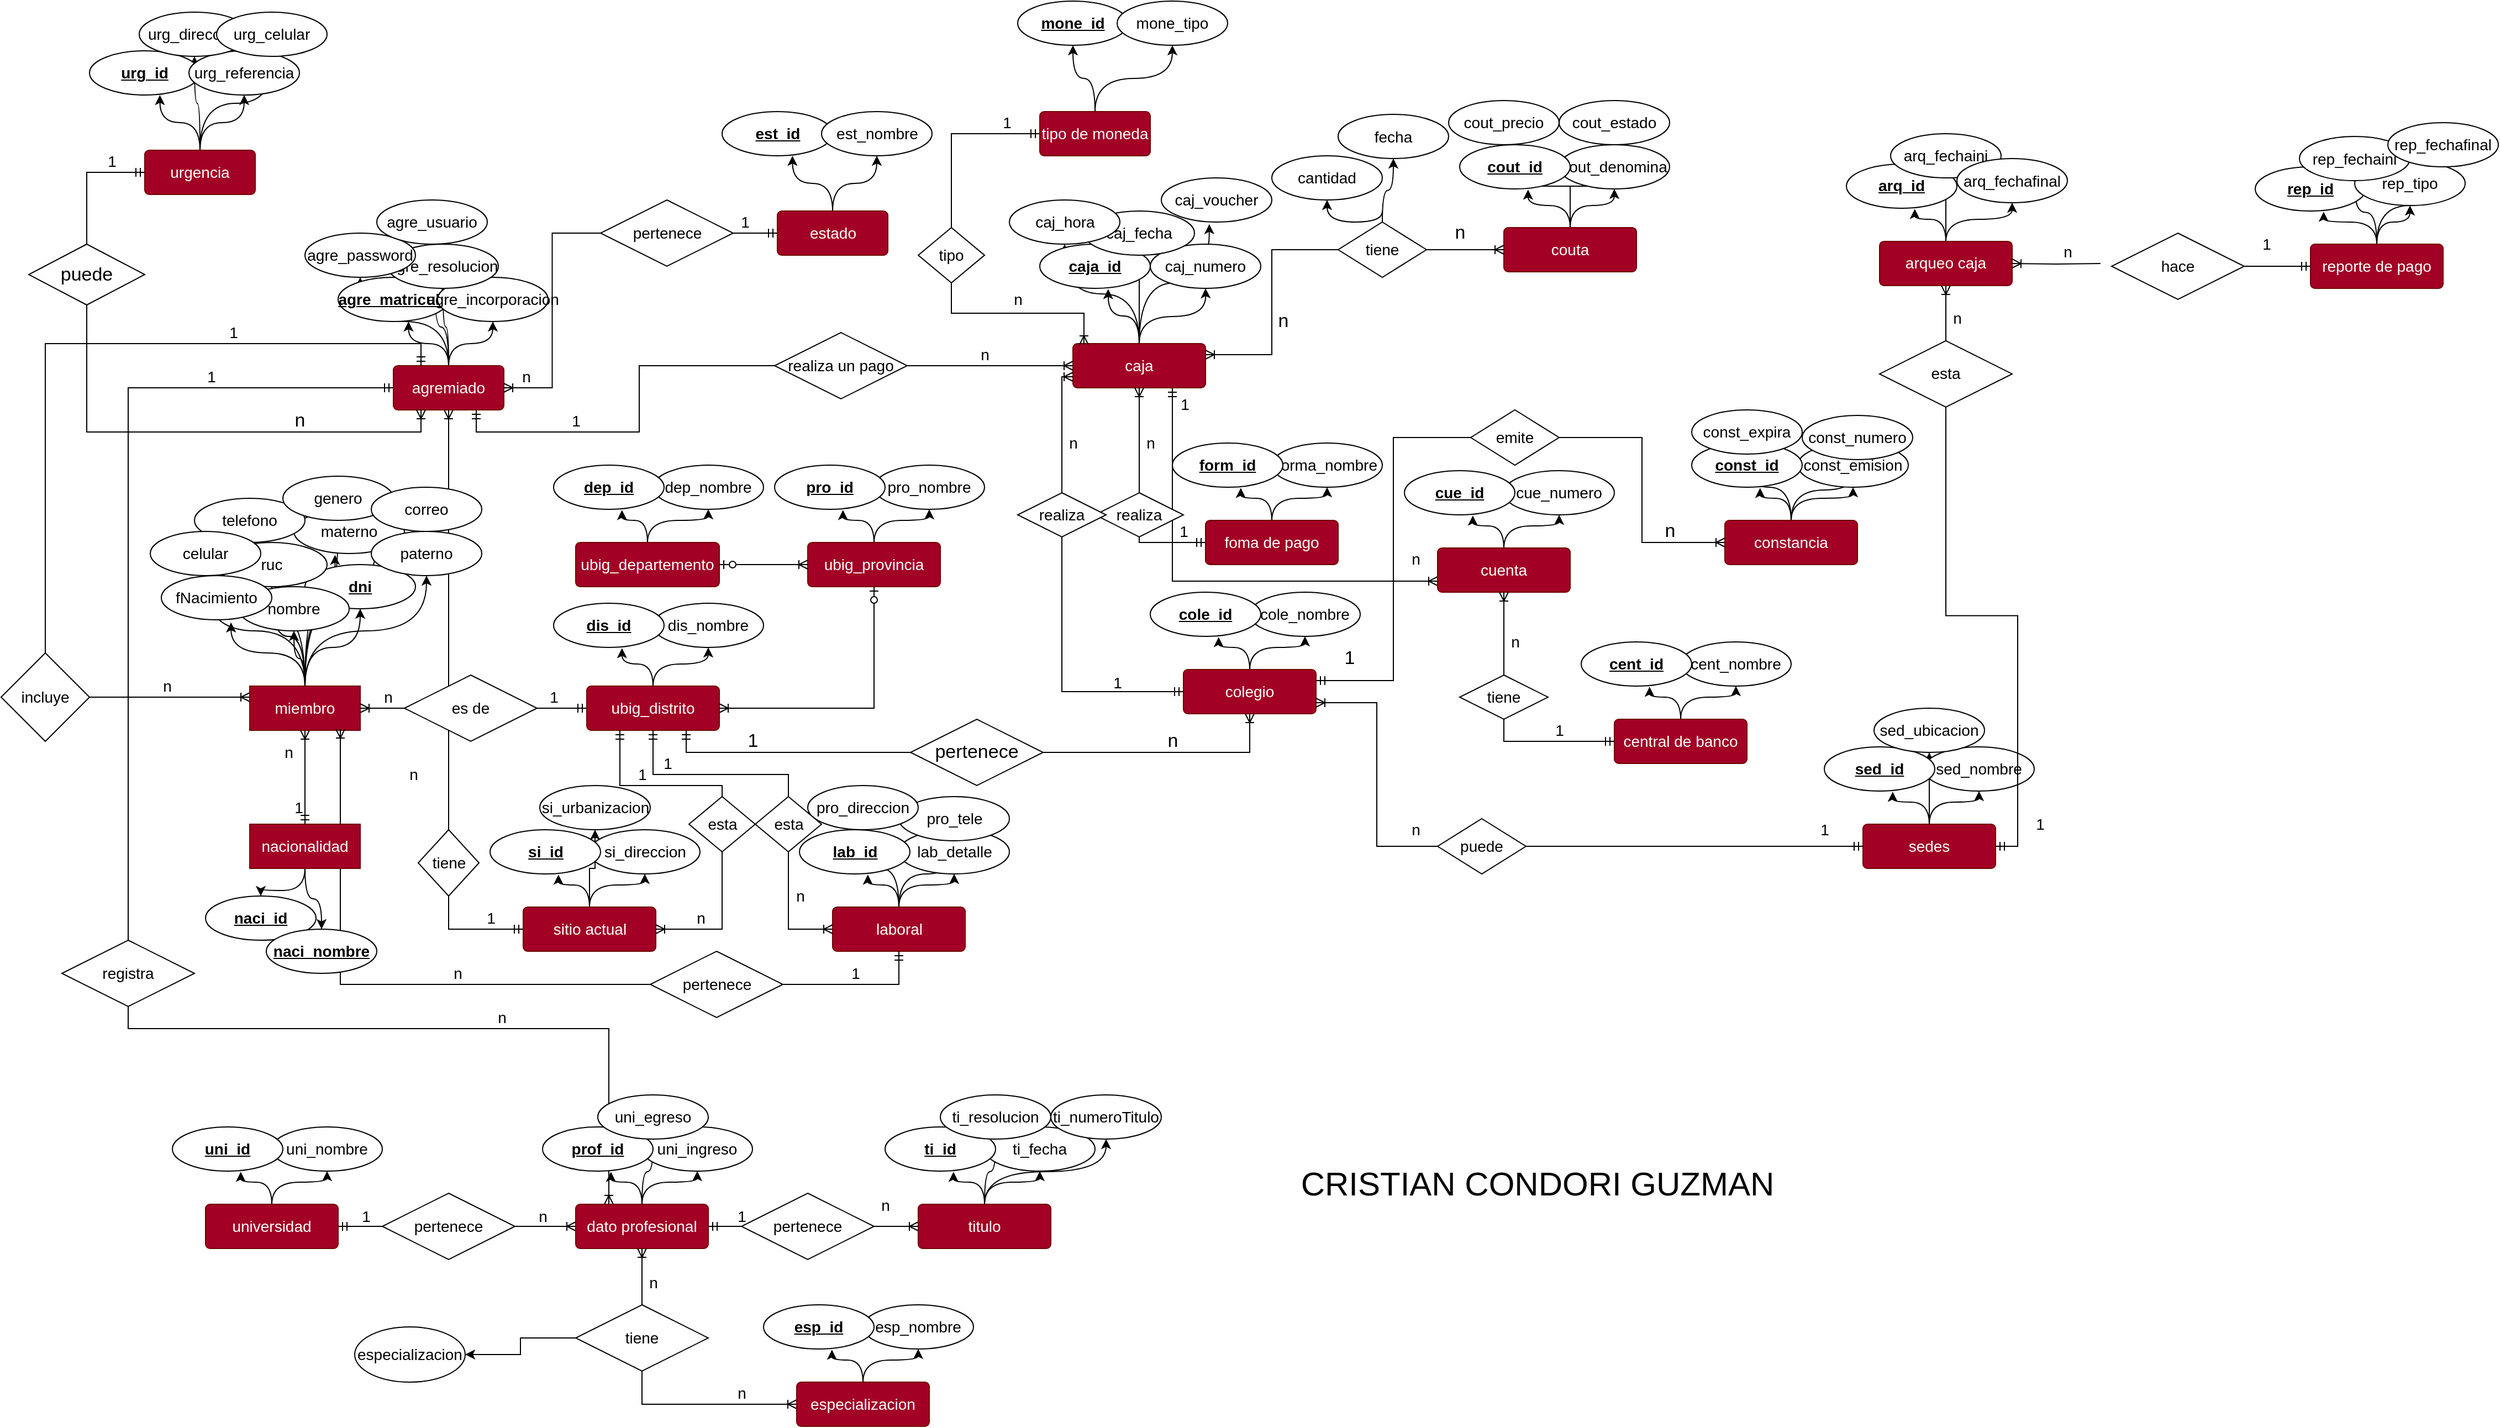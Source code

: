 <mxfile version="13.6.2" type="github">
  <diagram id="TkFhCfiameQCy9AZxE5S" name="Page-1">
    <mxGraphModel dx="1074" dy="567" grid="1" gridSize="10" guides="1" tooltips="1" connect="1" arrows="1" fold="1" page="1" pageScale="1" pageWidth="2336" pageHeight="1654" math="0" shadow="0">
      <root>
        <mxCell id="0" />
        <mxCell id="1" parent="0" />
        <mxCell id="nq9fMI-_b_Ov7HE07HDS-69" style="edgeStyle=orthogonalEdgeStyle;rounded=0;orthogonalLoop=1;jettySize=auto;html=1;entryX=0.5;entryY=1;entryDx=0;entryDy=0;startArrow=none;startFill=0;endArrow=ERoneToMany;endFill=0;exitX=0.5;exitY=0;exitDx=0;exitDy=0;fontSize=14;" parent="1" source="BSOJ2FzLmBQu7ZXfA576-181" target="BSOJ2FzLmBQu7ZXfA576-35" edge="1">
          <mxGeometry relative="1" as="geometry" />
        </mxCell>
        <mxCell id="BSOJ2FzLmBQu7ZXfA576-209" style="edgeStyle=orthogonalEdgeStyle;rounded=0;orthogonalLoop=1;jettySize=auto;html=1;startArrow=ERoneToMany;startFill=0;endArrow=none;endFill=0;entryX=0.5;entryY=1;entryDx=0;entryDy=0;fontSize=14;" edge="1" parent="1" source="BSOJ2FzLmBQu7ZXfA576-57" target="BSOJ2FzLmBQu7ZXfA576-208">
          <mxGeometry relative="1" as="geometry">
            <mxPoint x="510" y="1299" as="sourcePoint" />
            <mxPoint x="286" y="1140" as="targetPoint" />
            <Array as="points">
              <mxPoint x="600" y="1150" />
              <mxPoint x="165" y="1150" />
            </Array>
          </mxGeometry>
        </mxCell>
        <mxCell id="BSOJ2FzLmBQu7ZXfA576-81" style="edgeStyle=orthogonalEdgeStyle;rounded=0;orthogonalLoop=1;jettySize=auto;html=1;entryX=0;entryY=0.5;entryDx=0;entryDy=0;startArrow=none;startFill=0;endArrow=ERmandOne;endFill=0;exitX=0.5;exitY=0;exitDx=0;exitDy=0;fontSize=14;" edge="1" parent="1" source="BSOJ2FzLmBQu7ZXfA576-208" target="BSOJ2FzLmBQu7ZXfA576-35">
          <mxGeometry relative="1" as="geometry">
            <Array as="points">
              <mxPoint x="165" y="570" />
            </Array>
          </mxGeometry>
        </mxCell>
        <mxCell id="nq9fMI-_b_Ov7HE07HDS-4" style="edgeStyle=orthogonalEdgeStyle;curved=1;rounded=0;orthogonalLoop=1;jettySize=auto;html=1;fontSize=14;" parent="1" source="nq9fMI-_b_Ov7HE07HDS-1" target="nq9fMI-_b_Ov7HE07HDS-3" edge="1">
          <mxGeometry relative="1" as="geometry" />
        </mxCell>
        <mxCell id="nq9fMI-_b_Ov7HE07HDS-6" style="edgeStyle=orthogonalEdgeStyle;curved=1;rounded=0;orthogonalLoop=1;jettySize=auto;html=1;fontSize=14;" parent="1" source="nq9fMI-_b_Ov7HE07HDS-1" target="nq9fMI-_b_Ov7HE07HDS-5" edge="1">
          <mxGeometry relative="1" as="geometry" />
        </mxCell>
        <mxCell id="nq9fMI-_b_Ov7HE07HDS-17" style="edgeStyle=orthogonalEdgeStyle;curved=1;rounded=0;orthogonalLoop=1;jettySize=auto;html=1;entryX=0.5;entryY=1;entryDx=0;entryDy=0;fontSize=14;" parent="1" source="nq9fMI-_b_Ov7HE07HDS-1" target="nq9fMI-_b_Ov7HE07HDS-13" edge="1">
          <mxGeometry relative="1" as="geometry" />
        </mxCell>
        <mxCell id="nq9fMI-_b_Ov7HE07HDS-18" style="edgeStyle=orthogonalEdgeStyle;curved=1;rounded=0;orthogonalLoop=1;jettySize=auto;html=1;fontSize=14;" parent="1" source="nq9fMI-_b_Ov7HE07HDS-1" target="nq9fMI-_b_Ov7HE07HDS-5" edge="1">
          <mxGeometry relative="1" as="geometry" />
        </mxCell>
        <mxCell id="nq9fMI-_b_Ov7HE07HDS-19" style="edgeStyle=orthogonalEdgeStyle;curved=1;rounded=0;orthogonalLoop=1;jettySize=auto;html=1;entryX=0.372;entryY=1.031;entryDx=0;entryDy=0;entryPerimeter=0;fontSize=14;" parent="1" source="nq9fMI-_b_Ov7HE07HDS-1" target="nq9fMI-_b_Ov7HE07HDS-7" edge="1">
          <mxGeometry relative="1" as="geometry" />
        </mxCell>
        <mxCell id="nq9fMI-_b_Ov7HE07HDS-20" style="edgeStyle=orthogonalEdgeStyle;curved=1;rounded=0;orthogonalLoop=1;jettySize=auto;html=1;fontSize=14;" parent="1" source="nq9fMI-_b_Ov7HE07HDS-1" target="nq9fMI-_b_Ov7HE07HDS-9" edge="1">
          <mxGeometry relative="1" as="geometry" />
        </mxCell>
        <mxCell id="nq9fMI-_b_Ov7HE07HDS-21" style="edgeStyle=orthogonalEdgeStyle;curved=1;rounded=0;orthogonalLoop=1;jettySize=auto;html=1;entryX=0.631;entryY=1.06;entryDx=0;entryDy=0;entryPerimeter=0;fontSize=14;" parent="1" source="nq9fMI-_b_Ov7HE07HDS-1" target="nq9fMI-_b_Ov7HE07HDS-11" edge="1">
          <mxGeometry relative="1" as="geometry" />
        </mxCell>
        <mxCell id="nq9fMI-_b_Ov7HE07HDS-22" style="edgeStyle=orthogonalEdgeStyle;curved=1;rounded=0;orthogonalLoop=1;jettySize=auto;html=1;fontSize=14;" parent="1" source="nq9fMI-_b_Ov7HE07HDS-1" target="nq9fMI-_b_Ov7HE07HDS-10" edge="1">
          <mxGeometry relative="1" as="geometry" />
        </mxCell>
        <mxCell id="nq9fMI-_b_Ov7HE07HDS-23" style="edgeStyle=orthogonalEdgeStyle;curved=1;rounded=0;orthogonalLoop=1;jettySize=auto;html=1;fontSize=14;" parent="1" source="nq9fMI-_b_Ov7HE07HDS-1" target="nq9fMI-_b_Ov7HE07HDS-8" edge="1">
          <mxGeometry relative="1" as="geometry" />
        </mxCell>
        <mxCell id="nq9fMI-_b_Ov7HE07HDS-24" style="edgeStyle=orthogonalEdgeStyle;curved=1;rounded=0;orthogonalLoop=1;jettySize=auto;html=1;entryX=1;entryY=1;entryDx=0;entryDy=0;fontSize=14;" parent="1" source="nq9fMI-_b_Ov7HE07HDS-1" target="nq9fMI-_b_Ov7HE07HDS-9" edge="1">
          <mxGeometry relative="1" as="geometry" />
        </mxCell>
        <mxCell id="nq9fMI-_b_Ov7HE07HDS-25" style="edgeStyle=orthogonalEdgeStyle;curved=1;rounded=0;orthogonalLoop=1;jettySize=auto;html=1;exitX=0.5;exitY=0;exitDx=0;exitDy=0;fontSize=14;" parent="1" source="nq9fMI-_b_Ov7HE07HDS-1" target="nq9fMI-_b_Ov7HE07HDS-12" edge="1">
          <mxGeometry relative="1" as="geometry" />
        </mxCell>
        <mxCell id="BSOJ2FzLmBQu7ZXfA576-219" value="" style="edgeStyle=orthogonalEdgeStyle;rounded=0;orthogonalLoop=1;jettySize=auto;html=1;startArrow=ERoneToMany;startFill=0;endArrow=none;endFill=0;fontSize=14;exitX=0;exitY=0.25;exitDx=0;exitDy=0;" edge="1" parent="1" source="nq9fMI-_b_Ov7HE07HDS-1" target="BSOJ2FzLmBQu7ZXfA576-218">
          <mxGeometry relative="1" as="geometry" />
        </mxCell>
        <mxCell id="BSOJ2FzLmBQu7ZXfA576-224" style="edgeStyle=orthogonalEdgeStyle;rounded=0;orthogonalLoop=1;jettySize=auto;html=1;startArrow=ERoneToMany;startFill=0;endArrow=ERmandOne;endFill=0;entryX=0.5;entryY=0;entryDx=0;entryDy=0;fontSize=14;" edge="1" parent="1" source="nq9fMI-_b_Ov7HE07HDS-1" target="BSOJ2FzLmBQu7ZXfA576-225">
          <mxGeometry relative="1" as="geometry">
            <mxPoint x="310" y="920" as="targetPoint" />
          </mxGeometry>
        </mxCell>
        <mxCell id="nq9fMI-_b_Ov7HE07HDS-1" value="miembro" style="whiteSpace=wrap;html=1;align=center;fillColor=#a20025;strokeColor=#6F0000;fontColor=#ffffff;fontSize=14;" parent="1" vertex="1">
          <mxGeometry x="275" y="840" width="100" height="40" as="geometry" />
        </mxCell>
        <mxCell id="nq9fMI-_b_Ov7HE07HDS-3" value="&lt;b style=&quot;font-size: 14px;&quot;&gt;&lt;u style=&quot;font-size: 14px;&quot;&gt;dni&lt;/u&gt;&lt;/b&gt;" style="ellipse;whiteSpace=wrap;html=1;align=center;fontSize=14;" parent="1" vertex="1">
          <mxGeometry x="325" y="730" width="100" height="40" as="geometry" />
        </mxCell>
        <mxCell id="nq9fMI-_b_Ov7HE07HDS-7" value="materno" style="ellipse;whiteSpace=wrap;html=1;align=center;fontSize=14;" parent="1" vertex="1">
          <mxGeometry x="315" y="680" width="100" height="40" as="geometry" />
        </mxCell>
        <mxCell id="nq9fMI-_b_Ov7HE07HDS-8" value="telefono" style="ellipse;whiteSpace=wrap;html=1;align=center;fontSize=14;" parent="1" vertex="1">
          <mxGeometry x="225" y="670" width="100" height="40" as="geometry" />
        </mxCell>
        <mxCell id="nq9fMI-_b_Ov7HE07HDS-9" value="genero" style="ellipse;whiteSpace=wrap;html=1;align=center;fontSize=14;" parent="1" vertex="1">
          <mxGeometry x="305" y="650" width="100" height="40" as="geometry" />
        </mxCell>
        <mxCell id="nq9fMI-_b_Ov7HE07HDS-5" value="ruc" style="ellipse;whiteSpace=wrap;html=1;align=center;fontSize=14;" parent="1" vertex="1">
          <mxGeometry x="245" y="710" width="100" height="40" as="geometry" />
        </mxCell>
        <mxCell id="nq9fMI-_b_Ov7HE07HDS-12" value="paterno" style="ellipse;whiteSpace=wrap;html=1;align=center;fontSize=14;" parent="1" vertex="1">
          <mxGeometry x="385" y="700" width="100" height="40" as="geometry" />
        </mxCell>
        <mxCell id="nq9fMI-_b_Ov7HE07HDS-13" value="nombre" style="ellipse;whiteSpace=wrap;html=1;align=center;fontSize=14;" parent="1" vertex="1">
          <mxGeometry x="265" y="750" width="100" height="40" as="geometry" />
        </mxCell>
        <mxCell id="nq9fMI-_b_Ov7HE07HDS-11" value="fNacimiento" style="ellipse;whiteSpace=wrap;html=1;align=center;fontSize=14;" parent="1" vertex="1">
          <mxGeometry x="195" y="740" width="100" height="40" as="geometry" />
        </mxCell>
        <mxCell id="nq9fMI-_b_Ov7HE07HDS-10" value="celular" style="ellipse;whiteSpace=wrap;html=1;align=center;fontSize=14;" parent="1" vertex="1">
          <mxGeometry x="185" y="700" width="100" height="40" as="geometry" />
        </mxCell>
        <mxCell id="nq9fMI-_b_Ov7HE07HDS-15" value="correo" style="ellipse;whiteSpace=wrap;html=1;align=center;fontSize=14;" parent="1" vertex="1">
          <mxGeometry x="385" y="660" width="100" height="40" as="geometry" />
        </mxCell>
        <mxCell id="nq9fMI-_b_Ov7HE07HDS-29" style="edgeStyle=orthogonalEdgeStyle;curved=1;rounded=0;orthogonalLoop=1;jettySize=auto;html=1;fontSize=14;" parent="1" source="nq9fMI-_b_Ov7HE07HDS-26" target="nq9fMI-_b_Ov7HE07HDS-27" edge="1">
          <mxGeometry relative="1" as="geometry" />
        </mxCell>
        <mxCell id="nq9fMI-_b_Ov7HE07HDS-30" style="edgeStyle=orthogonalEdgeStyle;curved=1;rounded=0;orthogonalLoop=1;jettySize=auto;html=1;entryX=0.619;entryY=1.016;entryDx=0;entryDy=0;entryPerimeter=0;fontSize=14;" parent="1" source="nq9fMI-_b_Ov7HE07HDS-26" target="nq9fMI-_b_Ov7HE07HDS-28" edge="1">
          <mxGeometry relative="1" as="geometry" />
        </mxCell>
        <mxCell id="nq9fMI-_b_Ov7HE07HDS-26" value="ubig_departemento" style="rounded=1;arcSize=10;whiteSpace=wrap;html=1;align=center;fillColor=#a20025;strokeColor=#6F0000;fontColor=#ffffff;fontSize=14;" parent="1" vertex="1">
          <mxGeometry x="570" y="710" width="130" height="40" as="geometry" />
        </mxCell>
        <mxCell id="nq9fMI-_b_Ov7HE07HDS-27" value="dep_nombre" style="ellipse;whiteSpace=wrap;html=1;align=center;fontSize=14;" parent="1" vertex="1">
          <mxGeometry x="640" y="640" width="100" height="40" as="geometry" />
        </mxCell>
        <mxCell id="nq9fMI-_b_Ov7HE07HDS-28" value="&lt;b style=&quot;font-size: 14px;&quot;&gt;&lt;u style=&quot;font-size: 14px;&quot;&gt;dep_id&lt;/u&gt;&lt;/b&gt;" style="ellipse;whiteSpace=wrap;html=1;align=center;fontSize=14;" parent="1" vertex="1">
          <mxGeometry x="550" y="640" width="100" height="40" as="geometry" />
        </mxCell>
        <mxCell id="nq9fMI-_b_Ov7HE07HDS-31" style="edgeStyle=orthogonalEdgeStyle;curved=1;rounded=0;orthogonalLoop=1;jettySize=auto;html=1;fontSize=14;" parent="1" source="nq9fMI-_b_Ov7HE07HDS-33" target="nq9fMI-_b_Ov7HE07HDS-34" edge="1">
          <mxGeometry relative="1" as="geometry" />
        </mxCell>
        <mxCell id="nq9fMI-_b_Ov7HE07HDS-32" style="edgeStyle=orthogonalEdgeStyle;curved=1;rounded=0;orthogonalLoop=1;jettySize=auto;html=1;entryX=0.619;entryY=1.016;entryDx=0;entryDy=0;entryPerimeter=0;fontSize=14;" parent="1" source="nq9fMI-_b_Ov7HE07HDS-33" target="nq9fMI-_b_Ov7HE07HDS-35" edge="1">
          <mxGeometry relative="1" as="geometry" />
        </mxCell>
        <mxCell id="nq9fMI-_b_Ov7HE07HDS-57" style="edgeStyle=orthogonalEdgeStyle;rounded=0;orthogonalLoop=1;jettySize=auto;html=1;entryX=1;entryY=0.5;entryDx=0;entryDy=0;startArrow=ERzeroToOne;startFill=1;endArrow=ERoneToMany;endFill=0;exitX=0.5;exitY=1;exitDx=0;exitDy=0;fontSize=14;" parent="1" source="nq9fMI-_b_Ov7HE07HDS-33" target="nq9fMI-_b_Ov7HE07HDS-38" edge="1">
          <mxGeometry relative="1" as="geometry" />
        </mxCell>
        <mxCell id="nq9fMI-_b_Ov7HE07HDS-33" value="ubig_provincia" style="rounded=1;arcSize=10;whiteSpace=wrap;html=1;align=center;fillColor=#a20025;strokeColor=#6F0000;fontColor=#ffffff;fontSize=14;" parent="1" vertex="1">
          <mxGeometry x="780" y="710" width="120" height="40" as="geometry" />
        </mxCell>
        <mxCell id="nq9fMI-_b_Ov7HE07HDS-34" value="pro_nombre" style="ellipse;whiteSpace=wrap;html=1;align=center;fontSize=14;" parent="1" vertex="1">
          <mxGeometry x="840" y="640" width="100" height="40" as="geometry" />
        </mxCell>
        <mxCell id="nq9fMI-_b_Ov7HE07HDS-35" value="&lt;b style=&quot;font-size: 14px;&quot;&gt;&lt;u style=&quot;font-size: 14px;&quot;&gt;pro_id&lt;/u&gt;&lt;/b&gt;" style="ellipse;whiteSpace=wrap;html=1;align=center;fontSize=14;" parent="1" vertex="1">
          <mxGeometry x="750" y="640" width="100" height="40" as="geometry" />
        </mxCell>
        <mxCell id="nq9fMI-_b_Ov7HE07HDS-36" style="edgeStyle=orthogonalEdgeStyle;curved=1;rounded=0;orthogonalLoop=1;jettySize=auto;html=1;fontSize=14;" parent="1" source="nq9fMI-_b_Ov7HE07HDS-38" target="nq9fMI-_b_Ov7HE07HDS-39" edge="1">
          <mxGeometry relative="1" as="geometry" />
        </mxCell>
        <mxCell id="nq9fMI-_b_Ov7HE07HDS-37" style="edgeStyle=orthogonalEdgeStyle;curved=1;rounded=0;orthogonalLoop=1;jettySize=auto;html=1;entryX=0.619;entryY=1.016;entryDx=0;entryDy=0;entryPerimeter=0;fontSize=14;" parent="1" source="nq9fMI-_b_Ov7HE07HDS-38" target="nq9fMI-_b_Ov7HE07HDS-40" edge="1">
          <mxGeometry relative="1" as="geometry" />
        </mxCell>
        <mxCell id="nq9fMI-_b_Ov7HE07HDS-56" style="edgeStyle=orthogonalEdgeStyle;rounded=0;orthogonalLoop=1;jettySize=auto;html=1;exitX=0;exitY=0.5;exitDx=0;exitDy=0;entryX=1;entryY=0.5;entryDx=0;entryDy=0;endArrow=ERzeroToOne;endFill=1;startArrow=ERoneToMany;startFill=0;fontSize=14;" parent="1" source="nq9fMI-_b_Ov7HE07HDS-33" target="nq9fMI-_b_Ov7HE07HDS-26" edge="1">
          <mxGeometry relative="1" as="geometry" />
        </mxCell>
        <mxCell id="nq9fMI-_b_Ov7HE07HDS-77" style="edgeStyle=orthogonalEdgeStyle;rounded=0;orthogonalLoop=1;jettySize=auto;html=1;entryX=0;entryY=0.5;entryDx=0;entryDy=0;startArrow=none;startFill=0;endArrow=ERoneToMany;endFill=0;exitX=0.5;exitY=1;exitDx=0;exitDy=0;fontSize=14;" parent="1" source="BSOJ2FzLmBQu7ZXfA576-173" target="nq9fMI-_b_Ov7HE07HDS-43" edge="1">
          <mxGeometry relative="1" as="geometry" />
        </mxCell>
        <mxCell id="DbwFs761WaLP3-Q7k5Ke-102" style="edgeStyle=orthogonalEdgeStyle;rounded=0;orthogonalLoop=1;jettySize=auto;html=1;exitX=0.75;exitY=1;exitDx=0;exitDy=0;startArrow=ERmandOne;startFill=0;endArrow=ERoneToMany;endFill=0;fontSize=17;entryX=0.5;entryY=1;entryDx=0;entryDy=0;" edge="1" parent="1" source="nq9fMI-_b_Ov7HE07HDS-38" target="DbwFs761WaLP3-Q7k5Ke-64">
          <mxGeometry relative="1" as="geometry" />
        </mxCell>
        <mxCell id="nq9fMI-_b_Ov7HE07HDS-38" value="ubig_distrito" style="rounded=1;arcSize=10;whiteSpace=wrap;html=1;align=center;fillColor=#a20025;strokeColor=#6F0000;fontColor=#ffffff;fontSize=14;" parent="1" vertex="1">
          <mxGeometry x="580" y="840" width="120" height="40" as="geometry" />
        </mxCell>
        <mxCell id="nq9fMI-_b_Ov7HE07HDS-39" value="dis_nombre" style="ellipse;whiteSpace=wrap;html=1;align=center;fontSize=14;" parent="1" vertex="1">
          <mxGeometry x="640" y="765" width="100" height="40" as="geometry" />
        </mxCell>
        <mxCell id="nq9fMI-_b_Ov7HE07HDS-40" value="&lt;b style=&quot;font-size: 14px;&quot;&gt;&lt;u style=&quot;font-size: 14px;&quot;&gt;dis_id&lt;/u&gt;&lt;/b&gt;" style="ellipse;whiteSpace=wrap;html=1;align=center;fontSize=14;" parent="1" vertex="1">
          <mxGeometry x="550" y="765" width="100" height="40" as="geometry" />
        </mxCell>
        <mxCell id="nq9fMI-_b_Ov7HE07HDS-41" style="edgeStyle=orthogonalEdgeStyle;curved=1;rounded=0;orthogonalLoop=1;jettySize=auto;html=1;fontSize=14;" parent="1" source="nq9fMI-_b_Ov7HE07HDS-43" target="nq9fMI-_b_Ov7HE07HDS-44" edge="1">
          <mxGeometry relative="1" as="geometry" />
        </mxCell>
        <mxCell id="nq9fMI-_b_Ov7HE07HDS-42" style="edgeStyle=orthogonalEdgeStyle;curved=1;rounded=0;orthogonalLoop=1;jettySize=auto;html=1;entryX=0.619;entryY=1.016;entryDx=0;entryDy=0;entryPerimeter=0;fontSize=14;" parent="1" source="nq9fMI-_b_Ov7HE07HDS-43" target="nq9fMI-_b_Ov7HE07HDS-45" edge="1">
          <mxGeometry relative="1" as="geometry" />
        </mxCell>
        <mxCell id="DbwFs761WaLP3-Q7k5Ke-100" style="edgeStyle=orthogonalEdgeStyle;curved=1;rounded=0;orthogonalLoop=1;jettySize=auto;html=1;startArrow=none;startFill=0;endArrow=classic;endFill=1;fontSize=17;" edge="1" parent="1" source="nq9fMI-_b_Ov7HE07HDS-43" target="nq9fMI-_b_Ov7HE07HDS-47">
          <mxGeometry relative="1" as="geometry" />
        </mxCell>
        <mxCell id="DbwFs761WaLP3-Q7k5Ke-101" style="edgeStyle=orthogonalEdgeStyle;curved=1;rounded=0;orthogonalLoop=1;jettySize=auto;html=1;entryX=0.5;entryY=1;entryDx=0;entryDy=0;startArrow=none;startFill=0;endArrow=classic;endFill=1;fontSize=17;" edge="1" parent="1" source="nq9fMI-_b_Ov7HE07HDS-43" target="nq9fMI-_b_Ov7HE07HDS-46">
          <mxGeometry relative="1" as="geometry" />
        </mxCell>
        <mxCell id="nq9fMI-_b_Ov7HE07HDS-43" value="laboral" style="rounded=1;arcSize=10;whiteSpace=wrap;html=1;align=center;fillColor=#a20025;strokeColor=#6F0000;fontColor=#ffffff;fontSize=14;" parent="1" vertex="1">
          <mxGeometry x="802.5" y="1040" width="120" height="40" as="geometry" />
        </mxCell>
        <mxCell id="nq9fMI-_b_Ov7HE07HDS-44" value="lab_detalle" style="ellipse;whiteSpace=wrap;html=1;align=center;fontSize=14;" parent="1" vertex="1">
          <mxGeometry x="862.5" y="970" width="100" height="40" as="geometry" />
        </mxCell>
        <mxCell id="nq9fMI-_b_Ov7HE07HDS-45" value="&lt;b style=&quot;font-size: 14px;&quot;&gt;&lt;u style=&quot;font-size: 14px;&quot;&gt;lab_id&lt;/u&gt;&lt;/b&gt;" style="ellipse;whiteSpace=wrap;html=1;align=center;fontSize=14;" parent="1" vertex="1">
          <mxGeometry x="772.5" y="970" width="100" height="40" as="geometry" />
        </mxCell>
        <mxCell id="nq9fMI-_b_Ov7HE07HDS-46" value="pro_tele" style="ellipse;whiteSpace=wrap;html=1;align=center;fontSize=14;" parent="1" vertex="1">
          <mxGeometry x="862.5" y="940" width="100" height="40" as="geometry" />
        </mxCell>
        <mxCell id="nq9fMI-_b_Ov7HE07HDS-47" value="pro_direccion" style="ellipse;whiteSpace=wrap;html=1;align=center;fontSize=14;" parent="1" vertex="1">
          <mxGeometry x="780" y="930" width="100" height="40" as="geometry" />
        </mxCell>
        <mxCell id="nq9fMI-_b_Ov7HE07HDS-63" style="edgeStyle=orthogonalEdgeStyle;curved=1;rounded=0;orthogonalLoop=1;jettySize=auto;html=1;fontSize=14;" parent="1" source="nq9fMI-_b_Ov7HE07HDS-65" target="nq9fMI-_b_Ov7HE07HDS-66" edge="1">
          <mxGeometry relative="1" as="geometry" />
        </mxCell>
        <mxCell id="nq9fMI-_b_Ov7HE07HDS-64" style="edgeStyle=orthogonalEdgeStyle;curved=1;rounded=0;orthogonalLoop=1;jettySize=auto;html=1;entryX=0.619;entryY=1.016;entryDx=0;entryDy=0;entryPerimeter=0;fontSize=14;" parent="1" source="nq9fMI-_b_Ov7HE07HDS-65" target="nq9fMI-_b_Ov7HE07HDS-67" edge="1">
          <mxGeometry relative="1" as="geometry" />
        </mxCell>
        <mxCell id="nq9fMI-_b_Ov7HE07HDS-73" style="edgeStyle=orthogonalEdgeStyle;rounded=0;orthogonalLoop=1;jettySize=auto;html=1;startArrow=none;startFill=0;endArrow=ERmandOne;endFill=0;entryX=0.25;entryY=1;entryDx=0;entryDy=0;fontSize=14;" parent="1" source="BSOJ2FzLmBQu7ZXfA576-177" edge="1" target="nq9fMI-_b_Ov7HE07HDS-38">
          <mxGeometry relative="1" as="geometry">
            <mxPoint x="620" y="875" as="targetPoint" />
            <Array as="points">
              <mxPoint x="703" y="930" />
              <mxPoint x="610" y="930" />
            </Array>
          </mxGeometry>
        </mxCell>
        <mxCell id="nq9fMI-_b_Ov7HE07HDS-76" style="edgeStyle=orthogonalEdgeStyle;rounded=0;orthogonalLoop=1;jettySize=auto;html=1;startArrow=none;startFill=0;endArrow=ERmandOne;endFill=0;entryX=0.5;entryY=1;entryDx=0;entryDy=0;exitX=1;exitY=0.5;exitDx=0;exitDy=0;fontSize=14;" parent="1" source="BSOJ2FzLmBQu7ZXfA576-183" target="nq9fMI-_b_Ov7HE07HDS-43" edge="1">
          <mxGeometry relative="1" as="geometry">
            <mxPoint x="522.5" y="1285.833" as="targetPoint" />
            <Array as="points">
              <mxPoint x="862.5" y="1110" />
            </Array>
          </mxGeometry>
        </mxCell>
        <mxCell id="BSOJ2FzLmBQu7ZXfA576-64" style="edgeStyle=orthogonalEdgeStyle;rounded=0;orthogonalLoop=1;jettySize=auto;html=1;startArrow=none;startFill=0;endArrow=classic;endFill=1;entryX=0.5;entryY=1;entryDx=0;entryDy=0;fontSize=14;" edge="1" parent="1" source="nq9fMI-_b_Ov7HE07HDS-65" target="BSOJ2FzLmBQu7ZXfA576-63">
          <mxGeometry relative="1" as="geometry">
            <mxPoint x="587.5" y="980" as="targetPoint" />
          </mxGeometry>
        </mxCell>
        <mxCell id="nq9fMI-_b_Ov7HE07HDS-65" value="sitio actual" style="rounded=1;arcSize=10;whiteSpace=wrap;html=1;align=center;fillColor=#a20025;strokeColor=#6F0000;fontColor=#ffffff;fontSize=14;" parent="1" vertex="1">
          <mxGeometry x="522.5" y="1040" width="120" height="40" as="geometry" />
        </mxCell>
        <mxCell id="nq9fMI-_b_Ov7HE07HDS-66" value="si_direccion" style="ellipse;whiteSpace=wrap;html=1;align=center;fontSize=14;" parent="1" vertex="1">
          <mxGeometry x="582.5" y="970" width="100" height="40" as="geometry" />
        </mxCell>
        <mxCell id="nq9fMI-_b_Ov7HE07HDS-67" value="&lt;b style=&quot;font-size: 14px;&quot;&gt;&lt;u style=&quot;font-size: 14px;&quot;&gt;si_id&lt;/u&gt;&lt;/b&gt;" style="ellipse;whiteSpace=wrap;html=1;align=center;fontSize=14;" parent="1" vertex="1">
          <mxGeometry x="492.5" y="970" width="100" height="40" as="geometry" />
        </mxCell>
        <mxCell id="BSOJ2FzLmBQu7ZXfA576-33" style="edgeStyle=orthogonalEdgeStyle;rounded=0;orthogonalLoop=1;jettySize=auto;html=1;entryX=0.5;entryY=1;entryDx=0;entryDy=0;startArrow=none;startFill=0;endArrow=classic;endFill=1;curved=1;fontSize=14;" edge="1" parent="1" source="BSOJ2FzLmBQu7ZXfA576-35" target="BSOJ2FzLmBQu7ZXfA576-37">
          <mxGeometry relative="1" as="geometry" />
        </mxCell>
        <mxCell id="BSOJ2FzLmBQu7ZXfA576-34" style="edgeStyle=orthogonalEdgeStyle;curved=1;rounded=0;orthogonalLoop=1;jettySize=auto;html=1;entryX=0.637;entryY=1.001;entryDx=0;entryDy=0;entryPerimeter=0;startArrow=none;startFill=0;endArrow=classic;endFill=1;fontSize=14;" edge="1" parent="1" source="BSOJ2FzLmBQu7ZXfA576-35" target="BSOJ2FzLmBQu7ZXfA576-36">
          <mxGeometry relative="1" as="geometry" />
        </mxCell>
        <mxCell id="BSOJ2FzLmBQu7ZXfA576-39" style="edgeStyle=orthogonalEdgeStyle;rounded=0;orthogonalLoop=1;jettySize=auto;html=1;startArrow=none;startFill=0;endArrow=classic;endFill=1;fontSize=14;curved=1;" edge="1" parent="1" source="BSOJ2FzLmBQu7ZXfA576-35" target="BSOJ2FzLmBQu7ZXfA576-38">
          <mxGeometry relative="1" as="geometry" />
        </mxCell>
        <mxCell id="BSOJ2FzLmBQu7ZXfA576-48" style="edgeStyle=orthogonalEdgeStyle;rounded=0;orthogonalLoop=1;jettySize=auto;html=1;entryX=0;entryY=0.5;entryDx=0;entryDy=0;startArrow=none;startFill=0;endArrow=ERmandOne;endFill=0;exitX=1;exitY=0.5;exitDx=0;exitDy=0;fontSize=14;" edge="1" parent="1" source="BSOJ2FzLmBQu7ZXfA576-212" target="BSOJ2FzLmBQu7ZXfA576-44">
          <mxGeometry relative="1" as="geometry">
            <mxPoint x="712.5" y="430" as="sourcePoint" />
          </mxGeometry>
        </mxCell>
        <mxCell id="DbwFs761WaLP3-Q7k5Ke-3" style="edgeStyle=orthogonalEdgeStyle;rounded=0;orthogonalLoop=1;jettySize=auto;html=1;startArrow=none;startFill=0;endArrow=classic;endFill=1;fontSize=14;curved=1;" edge="1" parent="1" source="BSOJ2FzLmBQu7ZXfA576-35" target="DbwFs761WaLP3-Q7k5Ke-1">
          <mxGeometry relative="1" as="geometry" />
        </mxCell>
        <mxCell id="DbwFs761WaLP3-Q7k5Ke-4" style="edgeStyle=orthogonalEdgeStyle;rounded=0;orthogonalLoop=1;jettySize=auto;html=1;entryX=0.411;entryY=-0.028;entryDx=0;entryDy=0;entryPerimeter=0;startArrow=none;startFill=0;endArrow=classic;endFill=1;fontSize=14;curved=1;" edge="1" parent="1" source="BSOJ2FzLmBQu7ZXfA576-35" target="BSOJ2FzLmBQu7ZXfA576-38">
          <mxGeometry relative="1" as="geometry" />
        </mxCell>
        <mxCell id="DbwFs761WaLP3-Q7k5Ke-13" style="edgeStyle=orthogonalEdgeStyle;rounded=0;orthogonalLoop=1;jettySize=auto;html=1;entryX=0;entryY=0.5;entryDx=0;entryDy=0;startArrow=ERmandOne;startFill=0;endArrow=none;endFill=0;exitX=0.75;exitY=1;exitDx=0;exitDy=0;fontSize=14;" edge="1" parent="1" source="BSOJ2FzLmBQu7ZXfA576-35" target="DbwFs761WaLP3-Q7k5Ke-12">
          <mxGeometry relative="1" as="geometry" />
        </mxCell>
        <mxCell id="BSOJ2FzLmBQu7ZXfA576-35" value="agremiado" style="rounded=1;arcSize=10;whiteSpace=wrap;html=1;align=center;fillColor=#a20025;strokeColor=#6F0000;fontColor=#ffffff;fontSize=14;" vertex="1" parent="1">
          <mxGeometry x="405" y="550" width="100" height="40" as="geometry" />
        </mxCell>
        <mxCell id="BSOJ2FzLmBQu7ZXfA576-36" value="&lt;b style=&quot;font-size: 14px;&quot;&gt;&lt;u style=&quot;font-size: 14px;&quot;&gt;agre_matricula&lt;/u&gt;&lt;/b&gt;" style="ellipse;whiteSpace=wrap;html=1;align=center;fontSize=14;" vertex="1" parent="1">
          <mxGeometry x="355" y="470" width="100" height="40" as="geometry" />
        </mxCell>
        <mxCell id="BSOJ2FzLmBQu7ZXfA576-37" value="&lt;font style=&quot;font-size: 14px;&quot;&gt;agre_incorporacion&lt;/font&gt;" style="ellipse;whiteSpace=wrap;html=1;align=center;fontSize=14;" vertex="1" parent="1">
          <mxGeometry x="445" y="470" width="100" height="40" as="geometry" />
        </mxCell>
        <mxCell id="BSOJ2FzLmBQu7ZXfA576-38" value="&lt;font style=&quot;font-size: 14px;&quot;&gt;agre_resolucion&lt;/font&gt;" style="ellipse;whiteSpace=wrap;html=1;align=center;fontSize=14;" vertex="1" parent="1">
          <mxGeometry x="400" y="440" width="100" height="40" as="geometry" />
        </mxCell>
        <mxCell id="BSOJ2FzLmBQu7ZXfA576-42" style="edgeStyle=orthogonalEdgeStyle;curved=1;rounded=0;orthogonalLoop=1;jettySize=auto;html=1;entryX=0.637;entryY=1.001;entryDx=0;entryDy=0;entryPerimeter=0;startArrow=none;startFill=0;endArrow=classic;endFill=1;fontSize=14;" edge="1" parent="1" source="BSOJ2FzLmBQu7ZXfA576-44" target="BSOJ2FzLmBQu7ZXfA576-45">
          <mxGeometry relative="1" as="geometry" />
        </mxCell>
        <mxCell id="BSOJ2FzLmBQu7ZXfA576-43" style="edgeStyle=orthogonalEdgeStyle;rounded=0;orthogonalLoop=1;jettySize=auto;html=1;startArrow=none;startFill=0;endArrow=classic;endFill=1;fontSize=14;curved=1;" edge="1" parent="1" source="BSOJ2FzLmBQu7ZXfA576-44" target="BSOJ2FzLmBQu7ZXfA576-47">
          <mxGeometry relative="1" as="geometry" />
        </mxCell>
        <mxCell id="BSOJ2FzLmBQu7ZXfA576-44" value="estado" style="rounded=1;arcSize=10;whiteSpace=wrap;html=1;align=center;fillColor=#a20025;strokeColor=#6F0000;fontColor=#ffffff;fontSize=14;" vertex="1" parent="1">
          <mxGeometry x="752.5" y="410" width="100" height="40" as="geometry" />
        </mxCell>
        <mxCell id="BSOJ2FzLmBQu7ZXfA576-45" value="&lt;b style=&quot;font-size: 14px;&quot;&gt;&lt;u style=&quot;font-size: 14px;&quot;&gt;est_id&lt;/u&gt;&lt;/b&gt;" style="ellipse;whiteSpace=wrap;html=1;align=center;fontSize=14;" vertex="1" parent="1">
          <mxGeometry x="702.5" y="320" width="100" height="40" as="geometry" />
        </mxCell>
        <mxCell id="BSOJ2FzLmBQu7ZXfA576-47" value="&lt;font style=&quot;font-size: 14px;&quot;&gt;est_nombre&lt;/font&gt;" style="ellipse;whiteSpace=wrap;html=1;align=center;fontSize=14;" vertex="1" parent="1">
          <mxGeometry x="792.5" y="320" width="100" height="40" as="geometry" />
        </mxCell>
        <mxCell id="BSOJ2FzLmBQu7ZXfA576-50" style="edgeStyle=orthogonalEdgeStyle;curved=1;rounded=0;orthogonalLoop=1;jettySize=auto;html=1;fontSize=14;" edge="1" parent="1" source="BSOJ2FzLmBQu7ZXfA576-52" target="BSOJ2FzLmBQu7ZXfA576-53">
          <mxGeometry relative="1" as="geometry" />
        </mxCell>
        <mxCell id="BSOJ2FzLmBQu7ZXfA576-51" style="edgeStyle=orthogonalEdgeStyle;curved=1;rounded=0;orthogonalLoop=1;jettySize=auto;html=1;entryX=0.619;entryY=1.016;entryDx=0;entryDy=0;entryPerimeter=0;fontSize=14;" edge="1" parent="1" source="BSOJ2FzLmBQu7ZXfA576-52" target="BSOJ2FzLmBQu7ZXfA576-54">
          <mxGeometry relative="1" as="geometry" />
        </mxCell>
        <mxCell id="BSOJ2FzLmBQu7ZXfA576-62" style="edgeStyle=orthogonalEdgeStyle;rounded=0;orthogonalLoop=1;jettySize=auto;html=1;entryX=0;entryY=0.5;entryDx=0;entryDy=0;startArrow=ERmandOne;startFill=0;endArrow=ERoneToMany;endFill=0;fontSize=14;" edge="1" parent="1" source="BSOJ2FzLmBQu7ZXfA576-52" target="BSOJ2FzLmBQu7ZXfA576-57">
          <mxGeometry relative="1" as="geometry" />
        </mxCell>
        <mxCell id="BSOJ2FzLmBQu7ZXfA576-52" value="universidad" style="rounded=1;arcSize=10;whiteSpace=wrap;html=1;align=center;fillColor=#a20025;strokeColor=#6F0000;fontColor=#ffffff;fontSize=14;" vertex="1" parent="1">
          <mxGeometry x="235" y="1309" width="120" height="40" as="geometry" />
        </mxCell>
        <mxCell id="BSOJ2FzLmBQu7ZXfA576-53" value="uni_nombre" style="ellipse;whiteSpace=wrap;html=1;align=center;fontSize=14;" vertex="1" parent="1">
          <mxGeometry x="295" y="1239" width="100" height="40" as="geometry" />
        </mxCell>
        <mxCell id="BSOJ2FzLmBQu7ZXfA576-54" value="&lt;b style=&quot;font-size: 14px;&quot;&gt;&lt;u style=&quot;font-size: 14px;&quot;&gt;uni_id&lt;/u&gt;&lt;/b&gt;" style="ellipse;whiteSpace=wrap;html=1;align=center;fontSize=14;" vertex="1" parent="1">
          <mxGeometry x="205" y="1239" width="100" height="40" as="geometry" />
        </mxCell>
        <mxCell id="BSOJ2FzLmBQu7ZXfA576-55" style="edgeStyle=orthogonalEdgeStyle;curved=1;rounded=0;orthogonalLoop=1;jettySize=auto;html=1;fontSize=14;" edge="1" parent="1" source="BSOJ2FzLmBQu7ZXfA576-57" target="BSOJ2FzLmBQu7ZXfA576-58">
          <mxGeometry relative="1" as="geometry" />
        </mxCell>
        <mxCell id="BSOJ2FzLmBQu7ZXfA576-56" style="edgeStyle=orthogonalEdgeStyle;curved=1;rounded=0;orthogonalLoop=1;jettySize=auto;html=1;entryX=0.619;entryY=1.016;entryDx=0;entryDy=0;entryPerimeter=0;fontSize=14;" edge="1" parent="1" source="BSOJ2FzLmBQu7ZXfA576-57" target="BSOJ2FzLmBQu7ZXfA576-59">
          <mxGeometry relative="1" as="geometry" />
        </mxCell>
        <mxCell id="BSOJ2FzLmBQu7ZXfA576-61" style="edgeStyle=orthogonalEdgeStyle;rounded=0;orthogonalLoop=1;jettySize=auto;html=1;startArrow=none;startFill=0;endArrow=classic;endFill=1;fontSize=14;curved=1;" edge="1" parent="1" source="BSOJ2FzLmBQu7ZXfA576-57" target="BSOJ2FzLmBQu7ZXfA576-60">
          <mxGeometry relative="1" as="geometry" />
        </mxCell>
        <mxCell id="BSOJ2FzLmBQu7ZXfA576-77" style="edgeStyle=orthogonalEdgeStyle;rounded=0;orthogonalLoop=1;jettySize=auto;html=1;entryX=0;entryY=0.5;entryDx=0;entryDy=0;startArrow=none;startFill=0;endArrow=ERoneToMany;endFill=0;fontSize=14;" edge="1" parent="1" source="BSOJ2FzLmBQu7ZXfA576-194" target="BSOJ2FzLmBQu7ZXfA576-73">
          <mxGeometry relative="1" as="geometry" />
        </mxCell>
        <mxCell id="BSOJ2FzLmBQu7ZXfA576-57" value="dato profesional" style="rounded=1;arcSize=10;whiteSpace=wrap;html=1;align=center;fillColor=#a20025;strokeColor=#6F0000;fontColor=#ffffff;fontSize=14;" vertex="1" parent="1">
          <mxGeometry x="570" y="1309" width="120" height="40" as="geometry" />
        </mxCell>
        <mxCell id="BSOJ2FzLmBQu7ZXfA576-58" value="uni_ingreso" style="ellipse;whiteSpace=wrap;html=1;align=center;fontSize=14;" vertex="1" parent="1">
          <mxGeometry x="630" y="1239" width="100" height="40" as="geometry" />
        </mxCell>
        <mxCell id="BSOJ2FzLmBQu7ZXfA576-59" value="&lt;b style=&quot;font-size: 14px;&quot;&gt;&lt;u style=&quot;font-size: 14px;&quot;&gt;prof_id&lt;/u&gt;&lt;/b&gt;" style="ellipse;whiteSpace=wrap;html=1;align=center;fontSize=14;" vertex="1" parent="1">
          <mxGeometry x="540" y="1239" width="100" height="40" as="geometry" />
        </mxCell>
        <mxCell id="BSOJ2FzLmBQu7ZXfA576-60" value="uni_egreso" style="ellipse;whiteSpace=wrap;html=1;align=center;fontSize=14;" vertex="1" parent="1">
          <mxGeometry x="590" y="1210" width="100" height="40" as="geometry" />
        </mxCell>
        <mxCell id="BSOJ2FzLmBQu7ZXfA576-63" value="si_urbanizacion" style="ellipse;whiteSpace=wrap;html=1;align=center;fontSize=14;" vertex="1" parent="1">
          <mxGeometry x="537.5" y="930" width="100" height="40" as="geometry" />
        </mxCell>
        <mxCell id="BSOJ2FzLmBQu7ZXfA576-65" style="edgeStyle=orthogonalEdgeStyle;curved=1;rounded=0;orthogonalLoop=1;jettySize=auto;html=1;entryX=0.5;entryY=1;entryDx=0;entryDy=0;fontSize=14;" edge="1" parent="1" source="BSOJ2FzLmBQu7ZXfA576-67" target="BSOJ2FzLmBQu7ZXfA576-68">
          <mxGeometry relative="1" as="geometry">
            <mxPoint x="880" y="1440" as="targetPoint" />
          </mxGeometry>
        </mxCell>
        <mxCell id="BSOJ2FzLmBQu7ZXfA576-66" style="edgeStyle=orthogonalEdgeStyle;curved=1;rounded=0;orthogonalLoop=1;jettySize=auto;html=1;entryX=0.619;entryY=1.016;entryDx=0;entryDy=0;entryPerimeter=0;fontSize=14;" edge="1" parent="1" source="BSOJ2FzLmBQu7ZXfA576-67" target="BSOJ2FzLmBQu7ZXfA576-69">
          <mxGeometry relative="1" as="geometry" />
        </mxCell>
        <mxCell id="BSOJ2FzLmBQu7ZXfA576-78" style="edgeStyle=orthogonalEdgeStyle;rounded=0;orthogonalLoop=1;jettySize=auto;html=1;entryX=0.5;entryY=1;entryDx=0;entryDy=0;startArrow=ERoneToMany;startFill=0;endArrow=ERoneToMany;endFill=0;fontSize=14;" edge="1" parent="1" source="BSOJ2FzLmBQu7ZXfA576-67" target="BSOJ2FzLmBQu7ZXfA576-57">
          <mxGeometry relative="1" as="geometry" />
        </mxCell>
        <mxCell id="BSOJ2FzLmBQu7ZXfA576-67" value="especializacion" style="rounded=1;arcSize=10;whiteSpace=wrap;html=1;align=center;fillColor=#a20025;strokeColor=#6F0000;fontColor=#ffffff;fontSize=14;" vertex="1" parent="1">
          <mxGeometry x="770" y="1470" width="120" height="40" as="geometry" />
        </mxCell>
        <mxCell id="BSOJ2FzLmBQu7ZXfA576-68" value="esp_nombre" style="ellipse;whiteSpace=wrap;html=1;align=center;fontSize=14;" vertex="1" parent="1">
          <mxGeometry x="830" y="1400" width="100" height="40" as="geometry" />
        </mxCell>
        <mxCell id="BSOJ2FzLmBQu7ZXfA576-69" value="&lt;b style=&quot;font-size: 14px;&quot;&gt;&lt;u style=&quot;font-size: 14px;&quot;&gt;esp_id&lt;/u&gt;&lt;/b&gt;" style="ellipse;whiteSpace=wrap;html=1;align=center;fontSize=14;" vertex="1" parent="1">
          <mxGeometry x="740" y="1400" width="100" height="40" as="geometry" />
        </mxCell>
        <mxCell id="BSOJ2FzLmBQu7ZXfA576-70" style="edgeStyle=orthogonalEdgeStyle;curved=1;rounded=0;orthogonalLoop=1;jettySize=auto;html=1;fontSize=14;" edge="1" parent="1" source="BSOJ2FzLmBQu7ZXfA576-73" target="BSOJ2FzLmBQu7ZXfA576-74">
          <mxGeometry relative="1" as="geometry" />
        </mxCell>
        <mxCell id="BSOJ2FzLmBQu7ZXfA576-71" style="edgeStyle=orthogonalEdgeStyle;curved=1;rounded=0;orthogonalLoop=1;jettySize=auto;html=1;entryX=0.619;entryY=1.016;entryDx=0;entryDy=0;entryPerimeter=0;fontSize=14;" edge="1" parent="1" source="BSOJ2FzLmBQu7ZXfA576-73" target="BSOJ2FzLmBQu7ZXfA576-75">
          <mxGeometry relative="1" as="geometry" />
        </mxCell>
        <mxCell id="BSOJ2FzLmBQu7ZXfA576-72" style="edgeStyle=orthogonalEdgeStyle;rounded=0;orthogonalLoop=1;jettySize=auto;html=1;startArrow=none;startFill=0;endArrow=classic;endFill=1;fontSize=14;curved=1;" edge="1" parent="1" source="BSOJ2FzLmBQu7ZXfA576-73" target="BSOJ2FzLmBQu7ZXfA576-76">
          <mxGeometry relative="1" as="geometry" />
        </mxCell>
        <mxCell id="BSOJ2FzLmBQu7ZXfA576-80" style="edgeStyle=orthogonalEdgeStyle;rounded=0;orthogonalLoop=1;jettySize=auto;html=1;startArrow=none;startFill=0;endArrow=classic;endFill=1;fontSize=14;curved=1;" edge="1" parent="1" source="BSOJ2FzLmBQu7ZXfA576-73" target="BSOJ2FzLmBQu7ZXfA576-79">
          <mxGeometry relative="1" as="geometry" />
        </mxCell>
        <mxCell id="BSOJ2FzLmBQu7ZXfA576-73" value="titulo" style="rounded=1;arcSize=10;whiteSpace=wrap;html=1;align=center;fillColor=#a20025;strokeColor=#6F0000;fontColor=#ffffff;fontSize=14;" vertex="1" parent="1">
          <mxGeometry x="880" y="1309" width="120" height="40" as="geometry" />
        </mxCell>
        <mxCell id="BSOJ2FzLmBQu7ZXfA576-74" value="ti_fecha" style="ellipse;whiteSpace=wrap;html=1;align=center;fontSize=14;" vertex="1" parent="1">
          <mxGeometry x="940" y="1239" width="100" height="40" as="geometry" />
        </mxCell>
        <mxCell id="BSOJ2FzLmBQu7ZXfA576-75" value="&lt;b style=&quot;font-size: 14px;&quot;&gt;&lt;u style=&quot;font-size: 14px;&quot;&gt;ti_id&lt;/u&gt;&lt;/b&gt;" style="ellipse;whiteSpace=wrap;html=1;align=center;fontSize=14;" vertex="1" parent="1">
          <mxGeometry x="850" y="1239" width="100" height="40" as="geometry" />
        </mxCell>
        <mxCell id="BSOJ2FzLmBQu7ZXfA576-76" value="ti_resolucion" style="ellipse;whiteSpace=wrap;html=1;align=center;fontSize=14;" vertex="1" parent="1">
          <mxGeometry x="900" y="1210" width="100" height="40" as="geometry" />
        </mxCell>
        <mxCell id="BSOJ2FzLmBQu7ZXfA576-79" value="ti_numeroTitulo" style="ellipse;whiteSpace=wrap;html=1;align=center;fontSize=14;" vertex="1" parent="1">
          <mxGeometry x="1000" y="1210" width="100" height="40" as="geometry" />
        </mxCell>
        <mxCell id="BSOJ2FzLmBQu7ZXfA576-82" style="edgeStyle=orthogonalEdgeStyle;curved=1;rounded=0;orthogonalLoop=1;jettySize=auto;html=1;fontSize=14;" edge="1" parent="1" source="BSOJ2FzLmBQu7ZXfA576-84" target="BSOJ2FzLmBQu7ZXfA576-85">
          <mxGeometry relative="1" as="geometry" />
        </mxCell>
        <mxCell id="BSOJ2FzLmBQu7ZXfA576-83" style="edgeStyle=orthogonalEdgeStyle;curved=1;rounded=0;orthogonalLoop=1;jettySize=auto;html=1;entryX=0.619;entryY=1.016;entryDx=0;entryDy=0;entryPerimeter=0;fontSize=14;" edge="1" parent="1" source="BSOJ2FzLmBQu7ZXfA576-84" target="BSOJ2FzLmBQu7ZXfA576-86">
          <mxGeometry relative="1" as="geometry" />
        </mxCell>
        <mxCell id="BSOJ2FzLmBQu7ZXfA576-84" value="central de banco" style="rounded=1;arcSize=10;whiteSpace=wrap;html=1;align=center;fillColor=#a20025;strokeColor=#6F0000;fontColor=#ffffff;fontSize=14;" vertex="1" parent="1">
          <mxGeometry x="1510" y="870" width="120" height="40" as="geometry" />
        </mxCell>
        <mxCell id="BSOJ2FzLmBQu7ZXfA576-85" value="cent_nombre" style="ellipse;whiteSpace=wrap;html=1;align=center;fontSize=14;" vertex="1" parent="1">
          <mxGeometry x="1570" y="800" width="100" height="40" as="geometry" />
        </mxCell>
        <mxCell id="BSOJ2FzLmBQu7ZXfA576-86" value="&lt;b style=&quot;font-size: 14px;&quot;&gt;&lt;u style=&quot;font-size: 14px;&quot;&gt;cent_id&lt;/u&gt;&lt;/b&gt;" style="ellipse;whiteSpace=wrap;html=1;align=center;fontSize=14;" vertex="1" parent="1">
          <mxGeometry x="1480" y="800" width="100" height="40" as="geometry" />
        </mxCell>
        <mxCell id="BSOJ2FzLmBQu7ZXfA576-91" style="edgeStyle=orthogonalEdgeStyle;curved=1;rounded=0;orthogonalLoop=1;jettySize=auto;html=1;fontSize=14;" edge="1" parent="1" source="BSOJ2FzLmBQu7ZXfA576-93" target="BSOJ2FzLmBQu7ZXfA576-94">
          <mxGeometry relative="1" as="geometry" />
        </mxCell>
        <mxCell id="BSOJ2FzLmBQu7ZXfA576-92" style="edgeStyle=orthogonalEdgeStyle;curved=1;rounded=0;orthogonalLoop=1;jettySize=auto;html=1;entryX=0.619;entryY=1.016;entryDx=0;entryDy=0;entryPerimeter=0;fontSize=14;" edge="1" parent="1" source="BSOJ2FzLmBQu7ZXfA576-93" target="BSOJ2FzLmBQu7ZXfA576-95">
          <mxGeometry relative="1" as="geometry" />
        </mxCell>
        <mxCell id="BSOJ2FzLmBQu7ZXfA576-97" style="edgeStyle=orthogonalEdgeStyle;rounded=0;orthogonalLoop=1;jettySize=auto;html=1;startArrow=none;startFill=0;endArrow=classic;endFill=1;fontSize=14;" edge="1" parent="1" source="BSOJ2FzLmBQu7ZXfA576-93" target="BSOJ2FzLmBQu7ZXfA576-96">
          <mxGeometry relative="1" as="geometry">
            <mxPoint x="1790" y="905.0" as="targetPoint" />
          </mxGeometry>
        </mxCell>
        <mxCell id="BSOJ2FzLmBQu7ZXfA576-93" value="sedes" style="rounded=1;arcSize=10;whiteSpace=wrap;html=1;align=center;fillColor=#a20025;strokeColor=#6F0000;fontColor=#ffffff;fontSize=14;" vertex="1" parent="1">
          <mxGeometry x="1735" y="965" width="120" height="40" as="geometry" />
        </mxCell>
        <mxCell id="BSOJ2FzLmBQu7ZXfA576-94" value="sed_nombre" style="ellipse;whiteSpace=wrap;html=1;align=center;fontSize=14;" vertex="1" parent="1">
          <mxGeometry x="1790" y="895" width="100" height="40" as="geometry" />
        </mxCell>
        <mxCell id="BSOJ2FzLmBQu7ZXfA576-95" value="&lt;b style=&quot;font-size: 14px;&quot;&gt;&lt;u style=&quot;font-size: 14px;&quot;&gt;sed_id&lt;/u&gt;&lt;/b&gt;" style="ellipse;whiteSpace=wrap;html=1;align=center;fontSize=14;" vertex="1" parent="1">
          <mxGeometry x="1700" y="895" width="100" height="40" as="geometry" />
        </mxCell>
        <mxCell id="BSOJ2FzLmBQu7ZXfA576-96" value="sed_ubicacion" style="ellipse;whiteSpace=wrap;html=1;align=center;fontSize=14;" vertex="1" parent="1">
          <mxGeometry x="1745" y="860" width="100" height="40" as="geometry" />
        </mxCell>
        <mxCell id="BSOJ2FzLmBQu7ZXfA576-98" style="edgeStyle=orthogonalEdgeStyle;curved=1;rounded=0;orthogonalLoop=1;jettySize=auto;html=1;entryX=0.5;entryY=1;entryDx=0;entryDy=0;fontSize=14;" edge="1" parent="1" source="BSOJ2FzLmBQu7ZXfA576-102" target="BSOJ2FzLmBQu7ZXfA576-103">
          <mxGeometry relative="1" as="geometry" />
        </mxCell>
        <mxCell id="BSOJ2FzLmBQu7ZXfA576-99" style="edgeStyle=orthogonalEdgeStyle;curved=1;rounded=0;orthogonalLoop=1;jettySize=auto;html=1;entryX=0.619;entryY=1.016;entryDx=0;entryDy=0;entryPerimeter=0;exitX=0.5;exitY=0;exitDx=0;exitDy=0;fontSize=14;" edge="1" parent="1" source="BSOJ2FzLmBQu7ZXfA576-102" target="BSOJ2FzLmBQu7ZXfA576-104">
          <mxGeometry relative="1" as="geometry" />
        </mxCell>
        <mxCell id="DbwFs761WaLP3-Q7k5Ke-40" style="edgeStyle=orthogonalEdgeStyle;rounded=0;orthogonalLoop=1;jettySize=auto;html=1;entryX=0.5;entryY=1;entryDx=0;entryDy=0;startArrow=none;startFill=0;endArrow=classic;endFill=1;fontSize=14;" edge="1" parent="1" source="BSOJ2FzLmBQu7ZXfA576-102" target="DbwFs761WaLP3-Q7k5Ke-39">
          <mxGeometry relative="1" as="geometry" />
        </mxCell>
        <mxCell id="DbwFs761WaLP3-Q7k5Ke-41" style="edgeStyle=orthogonalEdgeStyle;rounded=0;orthogonalLoop=1;jettySize=auto;html=1;startArrow=none;startFill=0;endArrow=classic;endFill=1;fontSize=14;" edge="1" parent="1" source="BSOJ2FzLmBQu7ZXfA576-102" target="DbwFs761WaLP3-Q7k5Ke-38">
          <mxGeometry relative="1" as="geometry" />
        </mxCell>
        <mxCell id="BSOJ2FzLmBQu7ZXfA576-102" value="couta" style="rounded=1;arcSize=10;whiteSpace=wrap;html=1;align=center;fillColor=#a20025;strokeColor=#6F0000;fontColor=#ffffff;fontSize=14;" vertex="1" parent="1">
          <mxGeometry x="1410" y="425" width="120" height="40" as="geometry" />
        </mxCell>
        <mxCell id="BSOJ2FzLmBQu7ZXfA576-103" value="cout_denomina" style="ellipse;whiteSpace=wrap;html=1;align=center;fontSize=14;" vertex="1" parent="1">
          <mxGeometry x="1460" y="350" width="100" height="40" as="geometry" />
        </mxCell>
        <mxCell id="BSOJ2FzLmBQu7ZXfA576-104" value="&lt;b style=&quot;font-size: 14px;&quot;&gt;&lt;u style=&quot;font-size: 14px;&quot;&gt;cout_id&lt;/u&gt;&lt;/b&gt;" style="ellipse;whiteSpace=wrap;html=1;align=center;fontSize=14;" vertex="1" parent="1">
          <mxGeometry x="1370" y="350" width="100" height="40" as="geometry" />
        </mxCell>
        <mxCell id="BSOJ2FzLmBQu7ZXfA576-110" style="edgeStyle=orthogonalEdgeStyle;curved=1;rounded=0;orthogonalLoop=1;jettySize=auto;html=1;fontSize=14;" edge="1" parent="1" source="BSOJ2FzLmBQu7ZXfA576-113">
          <mxGeometry relative="1" as="geometry">
            <mxPoint x="1140" y="480" as="targetPoint" />
          </mxGeometry>
        </mxCell>
        <mxCell id="BSOJ2FzLmBQu7ZXfA576-111" style="edgeStyle=orthogonalEdgeStyle;curved=1;rounded=0;orthogonalLoop=1;jettySize=auto;html=1;entryX=0.619;entryY=1.016;entryDx=0;entryDy=0;entryPerimeter=0;fontSize=14;" edge="1" parent="1" source="BSOJ2FzLmBQu7ZXfA576-113" target="BSOJ2FzLmBQu7ZXfA576-115">
          <mxGeometry relative="1" as="geometry" />
        </mxCell>
        <mxCell id="BSOJ2FzLmBQu7ZXfA576-112" style="edgeStyle=orthogonalEdgeStyle;rounded=0;orthogonalLoop=1;jettySize=auto;html=1;startArrow=none;startFill=0;endArrow=classic;endFill=1;fontSize=14;curved=1;" edge="1" parent="1" source="BSOJ2FzLmBQu7ZXfA576-113" target="BSOJ2FzLmBQu7ZXfA576-116">
          <mxGeometry relative="1" as="geometry" />
        </mxCell>
        <mxCell id="DbwFs761WaLP3-Q7k5Ke-7" style="edgeStyle=orthogonalEdgeStyle;rounded=0;orthogonalLoop=1;jettySize=auto;html=1;entryX=0.434;entryY=1.046;entryDx=0;entryDy=0;entryPerimeter=0;startArrow=none;startFill=0;endArrow=classic;endFill=1;fontSize=14;curved=1;" edge="1" parent="1" source="BSOJ2FzLmBQu7ZXfA576-113" target="DbwFs761WaLP3-Q7k5Ke-6">
          <mxGeometry relative="1" as="geometry" />
        </mxCell>
        <mxCell id="DbwFs761WaLP3-Q7k5Ke-11" style="edgeStyle=orthogonalEdgeStyle;rounded=0;orthogonalLoop=1;jettySize=auto;html=1;startArrow=none;startFill=0;endArrow=classic;endFill=1;fontSize=14;curved=1;" edge="1" parent="1" source="BSOJ2FzLmBQu7ZXfA576-113" target="DbwFs761WaLP3-Q7k5Ke-5">
          <mxGeometry relative="1" as="geometry" />
        </mxCell>
        <mxCell id="DbwFs761WaLP3-Q7k5Ke-18" style="edgeStyle=orthogonalEdgeStyle;rounded=0;orthogonalLoop=1;jettySize=auto;html=1;entryX=0;entryY=0.5;entryDx=0;entryDy=0;startArrow=none;startFill=0;endArrow=ERmandOne;endFill=0;exitX=0.5;exitY=1;exitDx=0;exitDy=0;fontSize=14;" edge="1" parent="1" source="DbwFs761WaLP3-Q7k5Ke-17" target="BSOJ2FzLmBQu7ZXfA576-121">
          <mxGeometry relative="1" as="geometry">
            <Array as="points">
              <mxPoint x="1080" y="710" />
            </Array>
          </mxGeometry>
        </mxCell>
        <mxCell id="DbwFs761WaLP3-Q7k5Ke-30" style="edgeStyle=orthogonalEdgeStyle;rounded=0;orthogonalLoop=1;jettySize=auto;html=1;exitX=0.75;exitY=1;exitDx=0;exitDy=0;entryX=0;entryY=0.75;entryDx=0;entryDy=0;startArrow=ERmandOne;startFill=0;endArrow=ERoneToMany;endFill=0;fontSize=14;" edge="1" parent="1" source="BSOJ2FzLmBQu7ZXfA576-113" target="DbwFs761WaLP3-Q7k5Ke-26">
          <mxGeometry relative="1" as="geometry" />
        </mxCell>
        <mxCell id="BSOJ2FzLmBQu7ZXfA576-113" value="caja" style="rounded=1;arcSize=10;whiteSpace=wrap;html=1;align=center;fillColor=#a20025;strokeColor=#6F0000;fontColor=#ffffff;fontSize=14;" vertex="1" parent="1">
          <mxGeometry x="1020" y="530" width="120" height="40" as="geometry" />
        </mxCell>
        <mxCell id="BSOJ2FzLmBQu7ZXfA576-114" value="caj_numero" style="ellipse;whiteSpace=wrap;html=1;align=center;fontSize=14;" vertex="1" parent="1">
          <mxGeometry x="1090" y="440" width="100" height="40" as="geometry" />
        </mxCell>
        <mxCell id="BSOJ2FzLmBQu7ZXfA576-115" value="&lt;b style=&quot;font-size: 14px;&quot;&gt;&lt;u style=&quot;font-size: 14px;&quot;&gt;caja_id&lt;/u&gt;&lt;/b&gt;" style="ellipse;whiteSpace=wrap;html=1;align=center;fontSize=14;" vertex="1" parent="1">
          <mxGeometry x="990" y="440" width="100" height="40" as="geometry" />
        </mxCell>
        <mxCell id="BSOJ2FzLmBQu7ZXfA576-116" value="caj_fecha" style="ellipse;whiteSpace=wrap;html=1;align=center;fontSize=14;" vertex="1" parent="1">
          <mxGeometry x="1030" y="410" width="100" height="40" as="geometry" />
        </mxCell>
        <mxCell id="BSOJ2FzLmBQu7ZXfA576-118" style="edgeStyle=orthogonalEdgeStyle;curved=1;rounded=0;orthogonalLoop=1;jettySize=auto;html=1;fontSize=14;" edge="1" parent="1" source="BSOJ2FzLmBQu7ZXfA576-121" target="BSOJ2FzLmBQu7ZXfA576-122">
          <mxGeometry relative="1" as="geometry" />
        </mxCell>
        <mxCell id="BSOJ2FzLmBQu7ZXfA576-119" style="edgeStyle=orthogonalEdgeStyle;curved=1;rounded=0;orthogonalLoop=1;jettySize=auto;html=1;entryX=0.619;entryY=1.016;entryDx=0;entryDy=0;entryPerimeter=0;fontSize=14;" edge="1" parent="1" source="BSOJ2FzLmBQu7ZXfA576-121" target="BSOJ2FzLmBQu7ZXfA576-123">
          <mxGeometry relative="1" as="geometry" />
        </mxCell>
        <mxCell id="BSOJ2FzLmBQu7ZXfA576-121" value="foma de pago" style="rounded=1;arcSize=10;whiteSpace=wrap;html=1;align=center;fillColor=#a20025;strokeColor=#6F0000;fontColor=#ffffff;fontSize=14;" vertex="1" parent="1">
          <mxGeometry x="1140" y="690" width="120" height="40" as="geometry" />
        </mxCell>
        <mxCell id="BSOJ2FzLmBQu7ZXfA576-122" value="forma_nombre" style="ellipse;whiteSpace=wrap;html=1;align=center;fontSize=14;" vertex="1" parent="1">
          <mxGeometry x="1200" y="620" width="100" height="40" as="geometry" />
        </mxCell>
        <mxCell id="BSOJ2FzLmBQu7ZXfA576-123" value="&lt;b style=&quot;font-size: 14px;&quot;&gt;&lt;u style=&quot;font-size: 14px;&quot;&gt;form_id&lt;/u&gt;&lt;/b&gt;" style="ellipse;whiteSpace=wrap;html=1;align=center;fontSize=14;" vertex="1" parent="1">
          <mxGeometry x="1110" y="620" width="100" height="40" as="geometry" />
        </mxCell>
        <mxCell id="BSOJ2FzLmBQu7ZXfA576-152" style="edgeStyle=orthogonalEdgeStyle;curved=1;rounded=0;orthogonalLoop=1;jettySize=auto;html=1;entryX=0.619;entryY=1.016;entryDx=0;entryDy=0;entryPerimeter=0;fontSize=14;" edge="1" parent="1" source="BSOJ2FzLmBQu7ZXfA576-154" target="BSOJ2FzLmBQu7ZXfA576-155">
          <mxGeometry relative="1" as="geometry" />
        </mxCell>
        <mxCell id="BSOJ2FzLmBQu7ZXfA576-153" style="edgeStyle=orthogonalEdgeStyle;rounded=0;orthogonalLoop=1;jettySize=auto;html=1;startArrow=none;startFill=0;endArrow=classic;endFill=1;fontSize=14;curved=1;" edge="1" parent="1" source="BSOJ2FzLmBQu7ZXfA576-154" target="BSOJ2FzLmBQu7ZXfA576-156">
          <mxGeometry relative="1" as="geometry" />
        </mxCell>
        <mxCell id="BSOJ2FzLmBQu7ZXfA576-161" style="edgeStyle=orthogonalEdgeStyle;rounded=0;orthogonalLoop=1;jettySize=auto;html=1;startArrow=none;startFill=0;endArrow=classic;endFill=1;fontSize=14;curved=1;" edge="1" parent="1" source="BSOJ2FzLmBQu7ZXfA576-154" target="BSOJ2FzLmBQu7ZXfA576-159">
          <mxGeometry relative="1" as="geometry" />
        </mxCell>
        <mxCell id="BSOJ2FzLmBQu7ZXfA576-162" style="edgeStyle=orthogonalEdgeStyle;rounded=0;orthogonalLoop=1;jettySize=auto;html=1;startArrow=none;startFill=0;endArrow=classic;endFill=1;fontSize=14;curved=1;" edge="1" parent="1" source="BSOJ2FzLmBQu7ZXfA576-154" target="BSOJ2FzLmBQu7ZXfA576-160">
          <mxGeometry relative="1" as="geometry" />
        </mxCell>
        <mxCell id="BSOJ2FzLmBQu7ZXfA576-154" value="reporte de pago" style="rounded=1;arcSize=10;whiteSpace=wrap;html=1;align=center;fillColor=#a20025;strokeColor=#6F0000;fontColor=#ffffff;fontSize=14;" vertex="1" parent="1">
          <mxGeometry x="2140" y="440" width="120" height="40" as="geometry" />
        </mxCell>
        <mxCell id="BSOJ2FzLmBQu7ZXfA576-155" value="&lt;b style=&quot;font-size: 14px&quot;&gt;&lt;u style=&quot;font-size: 14px&quot;&gt;rep_id&lt;/u&gt;&lt;/b&gt;" style="ellipse;whiteSpace=wrap;html=1;align=center;fontSize=14;" vertex="1" parent="1">
          <mxGeometry x="2090" y="370" width="100" height="40" as="geometry" />
        </mxCell>
        <mxCell id="BSOJ2FzLmBQu7ZXfA576-156" value="rep_tipo" style="ellipse;whiteSpace=wrap;html=1;align=center;fontSize=14;" vertex="1" parent="1">
          <mxGeometry x="2180" y="365.01" width="100" height="40" as="geometry" />
        </mxCell>
        <mxCell id="BSOJ2FzLmBQu7ZXfA576-159" value="rep_fechaini" style="ellipse;whiteSpace=wrap;html=1;align=center;fontSize=14;" vertex="1" parent="1">
          <mxGeometry x="2130" y="342.51" width="100" height="40" as="geometry" />
        </mxCell>
        <mxCell id="BSOJ2FzLmBQu7ZXfA576-160" value="rep_fechafinal" style="ellipse;whiteSpace=wrap;html=1;align=center;fontSize=14;" vertex="1" parent="1">
          <mxGeometry x="2210" y="330" width="100" height="40" as="geometry" />
        </mxCell>
        <mxCell id="BSOJ2FzLmBQu7ZXfA576-165" style="edgeStyle=orthogonalEdgeStyle;rounded=0;orthogonalLoop=1;jettySize=auto;html=1;entryX=0;entryY=0.5;entryDx=0;entryDy=0;startArrow=none;startFill=0;endArrow=ERmandOne;endFill=0;exitX=1;exitY=0.5;exitDx=0;exitDy=0;fontSize=14;" edge="1" parent="1" source="BSOJ2FzLmBQu7ZXfA576-164" target="nq9fMI-_b_Ov7HE07HDS-38">
          <mxGeometry relative="1" as="geometry">
            <mxPoint x="565" y="860" as="sourcePoint" />
            <mxPoint x="535" y="860" as="targetPoint" />
            <Array as="points" />
          </mxGeometry>
        </mxCell>
        <mxCell id="BSOJ2FzLmBQu7ZXfA576-166" style="edgeStyle=orthogonalEdgeStyle;rounded=0;orthogonalLoop=1;jettySize=auto;html=1;exitX=0;exitY=0.5;exitDx=0;exitDy=0;entryX=1;entryY=0.5;entryDx=0;entryDy=0;startArrow=none;startFill=0;endArrow=ERoneToMany;endFill=0;fontSize=14;" edge="1" parent="1" source="BSOJ2FzLmBQu7ZXfA576-164" target="nq9fMI-_b_Ov7HE07HDS-1">
          <mxGeometry relative="1" as="geometry">
            <Array as="points">
              <mxPoint x="400" y="860" />
              <mxPoint x="400" y="860" />
            </Array>
          </mxGeometry>
        </mxCell>
        <mxCell id="BSOJ2FzLmBQu7ZXfA576-164" value="es de" style="shape=rhombus;perimeter=rhombusPerimeter;whiteSpace=wrap;html=1;align=center;fontSize=14;" vertex="1" parent="1">
          <mxGeometry x="415" y="830" width="120" height="60" as="geometry" />
        </mxCell>
        <mxCell id="BSOJ2FzLmBQu7ZXfA576-171" value="1" style="text;html=1;align=center;verticalAlign=middle;resizable=0;points=[];autosize=1;fontSize=14;" vertex="1" parent="1">
          <mxGeometry x="540" y="840" width="20" height="20" as="geometry" />
        </mxCell>
        <mxCell id="BSOJ2FzLmBQu7ZXfA576-172" value="n" style="text;html=1;align=center;verticalAlign=middle;resizable=0;points=[];autosize=1;fontSize=14;" vertex="1" parent="1">
          <mxGeometry x="390" y="840" width="20" height="20" as="geometry" />
        </mxCell>
        <mxCell id="BSOJ2FzLmBQu7ZXfA576-173" value="esta" style="shape=rhombus;perimeter=rhombusPerimeter;whiteSpace=wrap;html=1;align=center;fontSize=14;" vertex="1" parent="1">
          <mxGeometry x="732.5" y="940" width="60" height="50" as="geometry" />
        </mxCell>
        <mxCell id="BSOJ2FzLmBQu7ZXfA576-174" style="edgeStyle=orthogonalEdgeStyle;rounded=0;orthogonalLoop=1;jettySize=auto;html=1;entryX=0.5;entryY=0;entryDx=0;entryDy=0;startArrow=ERmandOne;startFill=0;endArrow=none;endFill=0;exitX=0.5;exitY=1;exitDx=0;exitDy=0;fontSize=14;" edge="1" parent="1" source="nq9fMI-_b_Ov7HE07HDS-38" target="BSOJ2FzLmBQu7ZXfA576-173">
          <mxGeometry relative="1" as="geometry">
            <mxPoint x="640" y="880" as="sourcePoint" />
            <mxPoint x="700" y="1060" as="targetPoint" />
            <Array as="points">
              <mxPoint x="640" y="920" />
              <mxPoint x="763" y="920" />
            </Array>
          </mxGeometry>
        </mxCell>
        <mxCell id="BSOJ2FzLmBQu7ZXfA576-175" value="1" style="text;html=1;align=center;verticalAlign=middle;resizable=0;points=[];autosize=1;fontSize=14;" vertex="1" parent="1">
          <mxGeometry x="642.5" y="900" width="20" height="20" as="geometry" />
        </mxCell>
        <mxCell id="BSOJ2FzLmBQu7ZXfA576-176" value="n" style="text;html=1;align=center;verticalAlign=middle;resizable=0;points=[];autosize=1;fontSize=14;" vertex="1" parent="1">
          <mxGeometry x="762.5" y="1020" width="20" height="20" as="geometry" />
        </mxCell>
        <mxCell id="BSOJ2FzLmBQu7ZXfA576-177" value="esta" style="shape=rhombus;perimeter=rhombusPerimeter;whiteSpace=wrap;html=1;align=center;fontSize=14;" vertex="1" parent="1">
          <mxGeometry x="672.5" y="940" width="60" height="50" as="geometry" />
        </mxCell>
        <mxCell id="BSOJ2FzLmBQu7ZXfA576-178" style="edgeStyle=orthogonalEdgeStyle;rounded=0;orthogonalLoop=1;jettySize=auto;html=1;startArrow=ERoneToMany;startFill=0;endArrow=none;endFill=0;entryX=0.5;entryY=1;entryDx=0;entryDy=0;fontSize=14;" edge="1" parent="1" source="nq9fMI-_b_Ov7HE07HDS-65" target="BSOJ2FzLmBQu7ZXfA576-177">
          <mxGeometry relative="1" as="geometry">
            <mxPoint x="702.5" y="880" as="targetPoint" />
            <mxPoint x="642.5" y="1060" as="sourcePoint" />
          </mxGeometry>
        </mxCell>
        <mxCell id="BSOJ2FzLmBQu7ZXfA576-179" value="n" style="text;html=1;align=center;verticalAlign=middle;resizable=0;points=[];autosize=1;fontSize=14;" vertex="1" parent="1">
          <mxGeometry x="672.5" y="1040" width="20" height="20" as="geometry" />
        </mxCell>
        <mxCell id="BSOJ2FzLmBQu7ZXfA576-180" value="1" style="text;html=1;align=center;verticalAlign=middle;resizable=0;points=[];autosize=1;fontSize=14;" vertex="1" parent="1">
          <mxGeometry x="620" y="910" width="20" height="20" as="geometry" />
        </mxCell>
        <mxCell id="BSOJ2FzLmBQu7ZXfA576-181" value="tiene" style="shape=rhombus;perimeter=rhombusPerimeter;whiteSpace=wrap;html=1;align=center;fontSize=14;" vertex="1" parent="1">
          <mxGeometry x="427.5" y="970" width="55" height="60" as="geometry" />
        </mxCell>
        <mxCell id="BSOJ2FzLmBQu7ZXfA576-182" style="edgeStyle=orthogonalEdgeStyle;rounded=0;orthogonalLoop=1;jettySize=auto;html=1;entryX=0.5;entryY=1;entryDx=0;entryDy=0;startArrow=ERmandOne;startFill=0;endArrow=none;endFill=0;exitX=0;exitY=0.5;exitDx=0;exitDy=0;fontSize=14;" edge="1" parent="1" source="nq9fMI-_b_Ov7HE07HDS-65" target="BSOJ2FzLmBQu7ZXfA576-181">
          <mxGeometry relative="1" as="geometry">
            <mxPoint x="522.5" y="1060" as="sourcePoint" />
            <mxPoint x="417.5" y="880" as="targetPoint" />
          </mxGeometry>
        </mxCell>
        <mxCell id="BSOJ2FzLmBQu7ZXfA576-183" value="pertenece" style="shape=rhombus;perimeter=rhombusPerimeter;whiteSpace=wrap;html=1;align=center;fontSize=14;" vertex="1" parent="1">
          <mxGeometry x="637.5" y="1080" width="120" height="60" as="geometry" />
        </mxCell>
        <mxCell id="BSOJ2FzLmBQu7ZXfA576-185" style="edgeStyle=orthogonalEdgeStyle;rounded=0;orthogonalLoop=1;jettySize=auto;html=1;startArrow=ERoneToMany;startFill=0;endArrow=none;endFill=0;entryX=0;entryY=0.5;entryDx=0;entryDy=0;exitX=0.82;exitY=0.975;exitDx=0;exitDy=0;exitPerimeter=0;fontSize=14;" edge="1" parent="1" source="nq9fMI-_b_Ov7HE07HDS-1" target="BSOJ2FzLmBQu7ZXfA576-183">
          <mxGeometry relative="1" as="geometry">
            <mxPoint x="770" y="1080" as="targetPoint" />
            <mxPoint x="350" y="880" as="sourcePoint" />
            <Array as="points" />
          </mxGeometry>
        </mxCell>
        <mxCell id="BSOJ2FzLmBQu7ZXfA576-186" value="1" style="text;html=1;align=center;verticalAlign=middle;resizable=0;points=[];autosize=1;fontSize=14;" vertex="1" parent="1">
          <mxGeometry x="482.5" y="1040" width="20" height="20" as="geometry" />
        </mxCell>
        <mxCell id="BSOJ2FzLmBQu7ZXfA576-187" value="n" style="text;html=1;align=center;verticalAlign=middle;resizable=0;points=[];autosize=1;fontSize=14;" vertex="1" parent="1">
          <mxGeometry x="412.5" y="910" width="20" height="20" as="geometry" />
        </mxCell>
        <mxCell id="BSOJ2FzLmBQu7ZXfA576-188" value="n" style="text;html=1;align=center;verticalAlign=middle;resizable=0;points=[];autosize=1;fontSize=14;" vertex="1" parent="1">
          <mxGeometry x="452.5" y="1090" width="20" height="20" as="geometry" />
        </mxCell>
        <mxCell id="BSOJ2FzLmBQu7ZXfA576-189" value="1" style="text;html=1;align=center;verticalAlign=middle;resizable=0;points=[];autosize=1;fontSize=14;" vertex="1" parent="1">
          <mxGeometry x="812.5" y="1090" width="20" height="20" as="geometry" />
        </mxCell>
        <mxCell id="BSOJ2FzLmBQu7ZXfA576-190" value="pertenece" style="shape=rhombus;perimeter=rhombusPerimeter;whiteSpace=wrap;html=1;align=center;fontSize=14;" vertex="1" parent="1">
          <mxGeometry x="395" y="1299" width="120" height="60" as="geometry" />
        </mxCell>
        <mxCell id="BSOJ2FzLmBQu7ZXfA576-192" value="n" style="text;html=1;align=center;verticalAlign=middle;resizable=0;points=[];autosize=1;fontSize=14;" vertex="1" parent="1">
          <mxGeometry x="530" y="1310" width="20" height="20" as="geometry" />
        </mxCell>
        <mxCell id="BSOJ2FzLmBQu7ZXfA576-193" value="1" style="text;html=1;align=center;verticalAlign=middle;resizable=0;points=[];autosize=1;fontSize=14;" vertex="1" parent="1">
          <mxGeometry x="370" y="1310" width="20" height="20" as="geometry" />
        </mxCell>
        <mxCell id="BSOJ2FzLmBQu7ZXfA576-194" value="pertenece" style="shape=rhombus;perimeter=rhombusPerimeter;whiteSpace=wrap;html=1;align=center;fontSize=14;" vertex="1" parent="1">
          <mxGeometry x="720" y="1299" width="120" height="60" as="geometry" />
        </mxCell>
        <mxCell id="BSOJ2FzLmBQu7ZXfA576-196" style="edgeStyle=orthogonalEdgeStyle;rounded=0;orthogonalLoop=1;jettySize=auto;html=1;entryX=0;entryY=0.5;entryDx=0;entryDy=0;startArrow=ERmandOne;startFill=0;endArrow=none;endFill=0;fontSize=14;" edge="1" parent="1" source="BSOJ2FzLmBQu7ZXfA576-57" target="BSOJ2FzLmBQu7ZXfA576-194">
          <mxGeometry relative="1" as="geometry">
            <mxPoint x="690" y="1329" as="sourcePoint" />
            <mxPoint x="880" y="1329" as="targetPoint" />
          </mxGeometry>
        </mxCell>
        <mxCell id="BSOJ2FzLmBQu7ZXfA576-197" value="1" style="text;html=1;align=center;verticalAlign=middle;resizable=0;points=[];autosize=1;fontSize=14;" vertex="1" parent="1">
          <mxGeometry x="710" y="1310" width="20" height="20" as="geometry" />
        </mxCell>
        <mxCell id="BSOJ2FzLmBQu7ZXfA576-198" value="n" style="text;html=1;align=center;verticalAlign=middle;resizable=0;points=[];autosize=1;fontSize=14;" vertex="1" parent="1">
          <mxGeometry x="840" y="1300" width="20" height="20" as="geometry" />
        </mxCell>
        <mxCell id="BSOJ2FzLmBQu7ZXfA576-204" value="" style="edgeStyle=orthogonalEdgeStyle;rounded=0;orthogonalLoop=1;jettySize=auto;html=1;startArrow=none;startFill=0;endArrow=classic;endFill=1;fontSize=14;" edge="1" parent="1" source="BSOJ2FzLmBQu7ZXfA576-199" target="BSOJ2FzLmBQu7ZXfA576-203">
          <mxGeometry relative="1" as="geometry" />
        </mxCell>
        <mxCell id="BSOJ2FzLmBQu7ZXfA576-199" value="tiene" style="shape=rhombus;perimeter=rhombusPerimeter;whiteSpace=wrap;html=1;align=center;fontSize=14;" vertex="1" parent="1">
          <mxGeometry x="570" y="1400" width="120" height="60" as="geometry" />
        </mxCell>
        <mxCell id="BSOJ2FzLmBQu7ZXfA576-200" value="n" style="text;html=1;align=center;verticalAlign=middle;resizable=0;points=[];autosize=1;fontSize=14;" vertex="1" parent="1">
          <mxGeometry x="710" y="1470" width="20" height="20" as="geometry" />
        </mxCell>
        <mxCell id="BSOJ2FzLmBQu7ZXfA576-201" value="n" style="text;html=1;align=center;verticalAlign=middle;resizable=0;points=[];autosize=1;fontSize=14;" vertex="1" parent="1">
          <mxGeometry x="630" y="1370" width="20" height="20" as="geometry" />
        </mxCell>
        <mxCell id="BSOJ2FzLmBQu7ZXfA576-203" value="especializacion" style="ellipse;whiteSpace=wrap;html=1;fontSize=14;" vertex="1" parent="1">
          <mxGeometry x="370" y="1420" width="100" height="50" as="geometry" />
        </mxCell>
        <mxCell id="BSOJ2FzLmBQu7ZXfA576-208" value="registra" style="shape=rhombus;perimeter=rhombusPerimeter;whiteSpace=wrap;html=1;align=center;fontSize=14;" vertex="1" parent="1">
          <mxGeometry x="105" y="1070" width="120" height="60" as="geometry" />
        </mxCell>
        <mxCell id="BSOJ2FzLmBQu7ZXfA576-210" value="n" style="text;html=1;align=center;verticalAlign=middle;resizable=0;points=[];autosize=1;fontSize=14;" vertex="1" parent="1">
          <mxGeometry x="492.5" y="1130" width="20" height="20" as="geometry" />
        </mxCell>
        <mxCell id="BSOJ2FzLmBQu7ZXfA576-211" value="1" style="text;html=1;align=center;verticalAlign=middle;resizable=0;points=[];autosize=1;fontSize=14;" vertex="1" parent="1">
          <mxGeometry x="230" y="550" width="20" height="20" as="geometry" />
        </mxCell>
        <mxCell id="BSOJ2FzLmBQu7ZXfA576-212" value="pertenece" style="shape=rhombus;perimeter=rhombusPerimeter;whiteSpace=wrap;html=1;align=center;fontSize=14;" vertex="1" parent="1">
          <mxGeometry x="592.5" y="400" width="120" height="60" as="geometry" />
        </mxCell>
        <mxCell id="BSOJ2FzLmBQu7ZXfA576-213" style="edgeStyle=orthogonalEdgeStyle;rounded=0;orthogonalLoop=1;jettySize=auto;html=1;entryX=0;entryY=0.5;entryDx=0;entryDy=0;startArrow=ERoneToMany;startFill=0;endArrow=none;endFill=0;fontSize=14;" edge="1" parent="1" source="BSOJ2FzLmBQu7ZXfA576-35" target="BSOJ2FzLmBQu7ZXfA576-212">
          <mxGeometry relative="1" as="geometry">
            <mxPoint x="505" y="570" as="sourcePoint" />
            <mxPoint x="680" y="570" as="targetPoint" />
          </mxGeometry>
        </mxCell>
        <mxCell id="BSOJ2FzLmBQu7ZXfA576-214" value="1" style="text;html=1;align=center;verticalAlign=middle;resizable=0;points=[];autosize=1;fontSize=14;" vertex="1" parent="1">
          <mxGeometry x="712.5" y="410" width="20" height="20" as="geometry" />
        </mxCell>
        <mxCell id="BSOJ2FzLmBQu7ZXfA576-215" value="n" style="text;html=1;align=center;verticalAlign=middle;resizable=0;points=[];autosize=1;fontSize=14;" vertex="1" parent="1">
          <mxGeometry x="515" y="550" width="20" height="20" as="geometry" />
        </mxCell>
        <mxCell id="BSOJ2FzLmBQu7ZXfA576-220" style="edgeStyle=orthogonalEdgeStyle;rounded=0;orthogonalLoop=1;jettySize=auto;html=1;entryX=0.25;entryY=0;entryDx=0;entryDy=0;startArrow=none;startFill=0;endArrow=ERmandOne;endFill=0;exitX=0.5;exitY=0;exitDx=0;exitDy=0;fontSize=14;" edge="1" parent="1" source="BSOJ2FzLmBQu7ZXfA576-218" target="BSOJ2FzLmBQu7ZXfA576-35">
          <mxGeometry relative="1" as="geometry" />
        </mxCell>
        <mxCell id="BSOJ2FzLmBQu7ZXfA576-218" value="incluye" style="rhombus;whiteSpace=wrap;html=1;fontSize=14;" vertex="1" parent="1">
          <mxGeometry x="50" y="810" width="80" height="80" as="geometry" />
        </mxCell>
        <mxCell id="BSOJ2FzLmBQu7ZXfA576-221" value="1" style="text;html=1;align=center;verticalAlign=middle;resizable=0;points=[];autosize=1;fontSize=14;" vertex="1" parent="1">
          <mxGeometry x="250" y="510" width="20" height="20" as="geometry" />
        </mxCell>
        <mxCell id="BSOJ2FzLmBQu7ZXfA576-223" value="n" style="text;html=1;align=center;verticalAlign=middle;resizable=0;points=[];autosize=1;fontSize=14;" vertex="1" parent="1">
          <mxGeometry x="190" y="830" width="20" height="20" as="geometry" />
        </mxCell>
        <mxCell id="BSOJ2FzLmBQu7ZXfA576-227" style="edgeStyle=orthogonalEdgeStyle;rounded=0;orthogonalLoop=1;jettySize=auto;html=1;entryX=0.5;entryY=0;entryDx=0;entryDy=0;startArrow=none;startFill=0;endArrow=classic;endFill=1;fontSize=14;curved=1;" edge="1" parent="1" source="BSOJ2FzLmBQu7ZXfA576-225" target="BSOJ2FzLmBQu7ZXfA576-226">
          <mxGeometry relative="1" as="geometry" />
        </mxCell>
        <mxCell id="BSOJ2FzLmBQu7ZXfA576-229" style="edgeStyle=orthogonalEdgeStyle;rounded=0;orthogonalLoop=1;jettySize=auto;html=1;entryX=0.5;entryY=0;entryDx=0;entryDy=0;startArrow=none;startFill=0;endArrow=classic;endFill=1;fontSize=14;curved=1;" edge="1" parent="1" source="BSOJ2FzLmBQu7ZXfA576-225" target="BSOJ2FzLmBQu7ZXfA576-228">
          <mxGeometry relative="1" as="geometry" />
        </mxCell>
        <mxCell id="BSOJ2FzLmBQu7ZXfA576-225" value="nacionalidad" style="rounded=1;arcSize=0;whiteSpace=wrap;html=1;align=center;fillColor=#a20025;strokeColor=#6F0000;fontColor=#ffffff;fontSize=14;" vertex="1" parent="1">
          <mxGeometry x="275" y="965" width="100" height="40" as="geometry" />
        </mxCell>
        <mxCell id="BSOJ2FzLmBQu7ZXfA576-226" value="&lt;b style=&quot;font-size: 14px;&quot;&gt;&lt;u style=&quot;font-size: 14px;&quot;&gt;naci_id&lt;/u&gt;&lt;/b&gt;" style="ellipse;whiteSpace=wrap;html=1;align=center;fontSize=14;" vertex="1" parent="1">
          <mxGeometry x="235" y="1030" width="100" height="40" as="geometry" />
        </mxCell>
        <mxCell id="BSOJ2FzLmBQu7ZXfA576-228" value="&lt;b style=&quot;font-size: 14px;&quot;&gt;&lt;u style=&quot;font-size: 14px;&quot;&gt;naci_nombre&lt;/u&gt;&lt;/b&gt;" style="ellipse;whiteSpace=wrap;html=1;align=center;fontSize=14;" vertex="1" parent="1">
          <mxGeometry x="290" y="1060" width="100" height="40" as="geometry" />
        </mxCell>
        <mxCell id="BSOJ2FzLmBQu7ZXfA576-230" value="n" style="text;html=1;align=center;verticalAlign=middle;resizable=0;points=[];autosize=1;fontSize=14;" vertex="1" parent="1">
          <mxGeometry x="300" y="890" width="20" height="20" as="geometry" />
        </mxCell>
        <mxCell id="BSOJ2FzLmBQu7ZXfA576-231" value="1" style="text;html=1;align=center;verticalAlign=middle;resizable=0;points=[];autosize=1;fontSize=14;" vertex="1" parent="1">
          <mxGeometry x="309" y="940" width="20" height="20" as="geometry" />
        </mxCell>
        <mxCell id="DbwFs761WaLP3-Q7k5Ke-1" value="&lt;font style=&quot;font-size: 14px;&quot;&gt;agre_password&lt;/font&gt;" style="ellipse;whiteSpace=wrap;html=1;align=center;fontSize=14;" vertex="1" parent="1">
          <mxGeometry x="325" y="430" width="100" height="40" as="geometry" />
        </mxCell>
        <mxCell id="DbwFs761WaLP3-Q7k5Ke-2" value="&lt;font style=&quot;font-size: 14px;&quot;&gt;agre_usuario&lt;/font&gt;" style="ellipse;whiteSpace=wrap;html=1;align=center;fontSize=14;" vertex="1" parent="1">
          <mxGeometry x="390" y="400" width="100" height="40" as="geometry" />
        </mxCell>
        <mxCell id="DbwFs761WaLP3-Q7k5Ke-5" value="caj_hora" style="ellipse;whiteSpace=wrap;html=1;align=center;fontSize=14;" vertex="1" parent="1">
          <mxGeometry x="962.5" y="400" width="100" height="40" as="geometry" />
        </mxCell>
        <mxCell id="DbwFs761WaLP3-Q7k5Ke-6" value="caj_voucher" style="ellipse;whiteSpace=wrap;html=1;align=center;fontSize=14;" vertex="1" parent="1">
          <mxGeometry x="1100" y="380" width="100" height="40" as="geometry" />
        </mxCell>
        <mxCell id="DbwFs761WaLP3-Q7k5Ke-14" style="edgeStyle=orthogonalEdgeStyle;rounded=0;orthogonalLoop=1;jettySize=auto;html=1;startArrow=none;startFill=0;endArrow=ERoneToMany;endFill=0;fontSize=14;" edge="1" parent="1" source="DbwFs761WaLP3-Q7k5Ke-12" target="BSOJ2FzLmBQu7ZXfA576-113">
          <mxGeometry relative="1" as="geometry" />
        </mxCell>
        <mxCell id="DbwFs761WaLP3-Q7k5Ke-12" value="realiza un pago" style="shape=rhombus;perimeter=rhombusPerimeter;whiteSpace=wrap;html=1;align=center;fontSize=14;" vertex="1" parent="1">
          <mxGeometry x="750" y="520" width="120" height="60" as="geometry" />
        </mxCell>
        <mxCell id="DbwFs761WaLP3-Q7k5Ke-15" value="1" style="text;html=1;align=center;verticalAlign=middle;resizable=0;points=[];autosize=1;fontSize=14;" vertex="1" parent="1">
          <mxGeometry x="560" y="590" width="20" height="20" as="geometry" />
        </mxCell>
        <mxCell id="DbwFs761WaLP3-Q7k5Ke-16" value="n" style="text;html=1;align=center;verticalAlign=middle;resizable=0;points=[];autosize=1;fontSize=14;" vertex="1" parent="1">
          <mxGeometry x="930" y="530" width="20" height="20" as="geometry" />
        </mxCell>
        <mxCell id="DbwFs761WaLP3-Q7k5Ke-17" value="realiza" style="shape=rhombus;perimeter=rhombusPerimeter;whiteSpace=wrap;html=1;align=center;fontSize=14;" vertex="1" parent="1">
          <mxGeometry x="1040" y="665" width="80" height="40" as="geometry" />
        </mxCell>
        <mxCell id="DbwFs761WaLP3-Q7k5Ke-20" style="edgeStyle=orthogonalEdgeStyle;rounded=0;orthogonalLoop=1;jettySize=auto;html=1;entryX=0.5;entryY=0;entryDx=0;entryDy=0;startArrow=ERoneToMany;startFill=0;endArrow=none;endFill=0;fontSize=14;" edge="1" parent="1" source="BSOJ2FzLmBQu7ZXfA576-113" target="DbwFs761WaLP3-Q7k5Ke-17">
          <mxGeometry relative="1" as="geometry">
            <mxPoint x="1060" y="570" as="sourcePoint" />
            <mxPoint x="1150" y="720" as="targetPoint" />
            <Array as="points" />
          </mxGeometry>
        </mxCell>
        <mxCell id="DbwFs761WaLP3-Q7k5Ke-22" value="n" style="text;html=1;align=center;verticalAlign=middle;resizable=0;points=[];autosize=1;fontSize=14;" vertex="1" parent="1">
          <mxGeometry x="1080" y="610" width="20" height="20" as="geometry" />
        </mxCell>
        <mxCell id="DbwFs761WaLP3-Q7k5Ke-23" value="1" style="text;html=1;align=center;verticalAlign=middle;resizable=0;points=[];autosize=1;fontSize=14;" vertex="1" parent="1">
          <mxGeometry x="1110" y="690" width="20" height="20" as="geometry" />
        </mxCell>
        <mxCell id="DbwFs761WaLP3-Q7k5Ke-24" style="edgeStyle=orthogonalEdgeStyle;curved=1;rounded=0;orthogonalLoop=1;jettySize=auto;html=1;fontSize=14;" edge="1" parent="1" source="DbwFs761WaLP3-Q7k5Ke-26" target="DbwFs761WaLP3-Q7k5Ke-27">
          <mxGeometry relative="1" as="geometry" />
        </mxCell>
        <mxCell id="DbwFs761WaLP3-Q7k5Ke-25" style="edgeStyle=orthogonalEdgeStyle;curved=1;rounded=0;orthogonalLoop=1;jettySize=auto;html=1;entryX=0.619;entryY=1.016;entryDx=0;entryDy=0;entryPerimeter=0;fontSize=14;" edge="1" parent="1" source="DbwFs761WaLP3-Q7k5Ke-26" target="DbwFs761WaLP3-Q7k5Ke-28">
          <mxGeometry relative="1" as="geometry" />
        </mxCell>
        <mxCell id="DbwFs761WaLP3-Q7k5Ke-26" value="cuenta" style="rounded=1;arcSize=10;whiteSpace=wrap;html=1;align=center;fillColor=#a20025;strokeColor=#6F0000;fontColor=#ffffff;fontSize=14;" vertex="1" parent="1">
          <mxGeometry x="1350" y="715" width="120" height="40" as="geometry" />
        </mxCell>
        <mxCell id="DbwFs761WaLP3-Q7k5Ke-27" value="cue_numero" style="ellipse;whiteSpace=wrap;html=1;align=center;fontSize=14;" vertex="1" parent="1">
          <mxGeometry x="1410" y="645" width="100" height="40" as="geometry" />
        </mxCell>
        <mxCell id="DbwFs761WaLP3-Q7k5Ke-28" value="&lt;b style=&quot;font-size: 14px;&quot;&gt;&lt;u style=&quot;font-size: 14px;&quot;&gt;cue_id&lt;/u&gt;&lt;/b&gt;" style="ellipse;whiteSpace=wrap;html=1;align=center;fontSize=14;" vertex="1" parent="1">
          <mxGeometry x="1320" y="645" width="100" height="40" as="geometry" />
        </mxCell>
        <mxCell id="DbwFs761WaLP3-Q7k5Ke-29" value="n" style="text;html=1;align=center;verticalAlign=middle;resizable=0;points=[];autosize=1;fontSize=14;" vertex="1" parent="1">
          <mxGeometry x="1320" y="715" width="20" height="20" as="geometry" />
        </mxCell>
        <mxCell id="DbwFs761WaLP3-Q7k5Ke-31" value="1" style="text;html=1;align=center;verticalAlign=middle;resizable=0;points=[];autosize=1;fontSize=14;" vertex="1" parent="1">
          <mxGeometry x="1111" y="575" width="20" height="20" as="geometry" />
        </mxCell>
        <mxCell id="DbwFs761WaLP3-Q7k5Ke-34" style="edgeStyle=orthogonalEdgeStyle;rounded=0;orthogonalLoop=1;jettySize=auto;html=1;entryX=0.5;entryY=1;entryDx=0;entryDy=0;startArrow=none;startFill=0;endArrow=ERoneToMany;endFill=0;fontSize=14;" edge="1" parent="1" source="DbwFs761WaLP3-Q7k5Ke-32" target="DbwFs761WaLP3-Q7k5Ke-26">
          <mxGeometry relative="1" as="geometry" />
        </mxCell>
        <mxCell id="DbwFs761WaLP3-Q7k5Ke-35" style="edgeStyle=orthogonalEdgeStyle;rounded=0;orthogonalLoop=1;jettySize=auto;html=1;entryX=0;entryY=0.5;entryDx=0;entryDy=0;startArrow=none;startFill=0;endArrow=ERmandOne;endFill=0;exitX=0.5;exitY=1;exitDx=0;exitDy=0;fontSize=14;" edge="1" parent="1" source="DbwFs761WaLP3-Q7k5Ke-32" target="BSOJ2FzLmBQu7ZXfA576-84">
          <mxGeometry relative="1" as="geometry" />
        </mxCell>
        <mxCell id="DbwFs761WaLP3-Q7k5Ke-32" value="tiene" style="shape=rhombus;perimeter=rhombusPerimeter;whiteSpace=wrap;html=1;align=center;fontSize=14;" vertex="1" parent="1">
          <mxGeometry x="1370" y="830" width="80" height="40" as="geometry" />
        </mxCell>
        <mxCell id="DbwFs761WaLP3-Q7k5Ke-36" value="n" style="text;html=1;align=center;verticalAlign=middle;resizable=0;points=[];autosize=1;fontSize=14;" vertex="1" parent="1">
          <mxGeometry x="1410" y="790" width="20" height="20" as="geometry" />
        </mxCell>
        <mxCell id="DbwFs761WaLP3-Q7k5Ke-37" value="1" style="text;html=1;align=center;verticalAlign=middle;resizable=0;points=[];autosize=1;fontSize=14;" vertex="1" parent="1">
          <mxGeometry x="1450" y="870" width="20" height="20" as="geometry" />
        </mxCell>
        <mxCell id="DbwFs761WaLP3-Q7k5Ke-38" value="cout_precio" style="ellipse;whiteSpace=wrap;html=1;align=center;fontSize=14;" vertex="1" parent="1">
          <mxGeometry x="1360" y="310" width="100" height="40" as="geometry" />
        </mxCell>
        <mxCell id="DbwFs761WaLP3-Q7k5Ke-39" value="cout_estado" style="ellipse;whiteSpace=wrap;html=1;align=center;fontSize=14;" vertex="1" parent="1">
          <mxGeometry x="1460" y="310" width="100" height="40" as="geometry" />
        </mxCell>
        <mxCell id="DbwFs761WaLP3-Q7k5Ke-44" style="edgeStyle=orthogonalEdgeStyle;rounded=0;orthogonalLoop=1;jettySize=auto;html=1;entryX=0;entryY=0.5;entryDx=0;entryDy=0;startArrow=none;startFill=0;endArrow=ERoneToMany;endFill=0;fontSize=14;" edge="1" parent="1" source="DbwFs761WaLP3-Q7k5Ke-42" target="BSOJ2FzLmBQu7ZXfA576-102">
          <mxGeometry relative="1" as="geometry" />
        </mxCell>
        <mxCell id="DbwFs761WaLP3-Q7k5Ke-108" style="edgeStyle=orthogonalEdgeStyle;rounded=0;orthogonalLoop=1;jettySize=auto;html=1;entryX=1;entryY=0.25;entryDx=0;entryDy=0;startArrow=none;startFill=0;endArrow=ERoneToMany;endFill=0;fontSize=17;" edge="1" parent="1" source="DbwFs761WaLP3-Q7k5Ke-42" target="BSOJ2FzLmBQu7ZXfA576-113">
          <mxGeometry relative="1" as="geometry" />
        </mxCell>
        <mxCell id="DbwFs761WaLP3-Q7k5Ke-42" value="tiene" style="shape=rhombus;perimeter=rhombusPerimeter;whiteSpace=wrap;html=1;align=center;fontSize=14;" vertex="1" parent="1">
          <mxGeometry x="1260" y="420" width="80" height="50" as="geometry" />
        </mxCell>
        <mxCell id="DbwFs761WaLP3-Q7k5Ke-50" style="edgeStyle=orthogonalEdgeStyle;rounded=0;orthogonalLoop=1;jettySize=auto;html=1;startArrow=classic;startFill=1;endArrow=none;endFill=0;fontSize=14;curved=1;" edge="1" parent="1" source="DbwFs761WaLP3-Q7k5Ke-46">
          <mxGeometry relative="1" as="geometry">
            <mxPoint x="1300" y="410" as="targetPoint" />
          </mxGeometry>
        </mxCell>
        <mxCell id="DbwFs761WaLP3-Q7k5Ke-46" value="cantidad" style="ellipse;whiteSpace=wrap;html=1;align=center;fontSize=14;" vertex="1" parent="1">
          <mxGeometry x="1200" y="360" width="100" height="40" as="geometry" />
        </mxCell>
        <mxCell id="DbwFs761WaLP3-Q7k5Ke-49" style="edgeStyle=orthogonalEdgeStyle;rounded=0;orthogonalLoop=1;jettySize=auto;html=1;entryX=0.5;entryY=0;entryDx=0;entryDy=0;startArrow=classic;startFill=1;endArrow=none;endFill=0;fontSize=14;curved=1;" edge="1" parent="1" source="DbwFs761WaLP3-Q7k5Ke-47" target="DbwFs761WaLP3-Q7k5Ke-42">
          <mxGeometry relative="1" as="geometry" />
        </mxCell>
        <mxCell id="DbwFs761WaLP3-Q7k5Ke-47" value="fecha" style="ellipse;whiteSpace=wrap;html=1;align=center;fontSize=14;" vertex="1" parent="1">
          <mxGeometry x="1260" y="322.5" width="100" height="40" as="geometry" />
        </mxCell>
        <mxCell id="DbwFs761WaLP3-Q7k5Ke-54" style="edgeStyle=orthogonalEdgeStyle;rounded=0;orthogonalLoop=1;jettySize=auto;html=1;startArrow=none;startFill=0;endArrow=classic;endFill=1;fontSize=14;curved=1;" edge="1" parent="1" source="DbwFs761WaLP3-Q7k5Ke-51" target="DbwFs761WaLP3-Q7k5Ke-53">
          <mxGeometry relative="1" as="geometry" />
        </mxCell>
        <mxCell id="DbwFs761WaLP3-Q7k5Ke-55" style="edgeStyle=orthogonalEdgeStyle;rounded=0;orthogonalLoop=1;jettySize=auto;html=1;startArrow=none;startFill=0;endArrow=classic;endFill=1;fontSize=14;curved=1;" edge="1" parent="1" source="DbwFs761WaLP3-Q7k5Ke-51" target="DbwFs761WaLP3-Q7k5Ke-52">
          <mxGeometry relative="1" as="geometry" />
        </mxCell>
        <mxCell id="DbwFs761WaLP3-Q7k5Ke-57" style="edgeStyle=orthogonalEdgeStyle;rounded=0;orthogonalLoop=1;jettySize=auto;html=1;entryX=0.5;entryY=0;entryDx=0;entryDy=0;startArrow=ERmandOne;startFill=0;endArrow=none;endFill=0;fontSize=14;" edge="1" parent="1" source="DbwFs761WaLP3-Q7k5Ke-51" target="DbwFs761WaLP3-Q7k5Ke-56">
          <mxGeometry relative="1" as="geometry" />
        </mxCell>
        <mxCell id="DbwFs761WaLP3-Q7k5Ke-51" value="tipo de moneda" style="rounded=1;arcSize=10;whiteSpace=wrap;html=1;align=center;fillColor=#a20025;strokeColor=#6F0000;fontColor=#ffffff;fontSize=14;" vertex="1" parent="1">
          <mxGeometry x="990" y="320" width="100" height="40" as="geometry" />
        </mxCell>
        <mxCell id="DbwFs761WaLP3-Q7k5Ke-52" value="&lt;b style=&quot;font-size: 14px;&quot;&gt;&lt;u style=&quot;font-size: 14px;&quot;&gt;mone_id&lt;/u&gt;&lt;/b&gt;" style="ellipse;whiteSpace=wrap;html=1;align=center;fontSize=14;" vertex="1" parent="1">
          <mxGeometry x="970" y="220" width="100" height="40" as="geometry" />
        </mxCell>
        <mxCell id="DbwFs761WaLP3-Q7k5Ke-53" value="mone_tipo" style="ellipse;whiteSpace=wrap;html=1;align=center;fontSize=14;" vertex="1" parent="1">
          <mxGeometry x="1060" y="220" width="100" height="40" as="geometry" />
        </mxCell>
        <mxCell id="DbwFs761WaLP3-Q7k5Ke-58" style="edgeStyle=orthogonalEdgeStyle;rounded=0;orthogonalLoop=1;jettySize=auto;html=1;entryX=0.083;entryY=0.025;entryDx=0;entryDy=0;entryPerimeter=0;startArrow=none;startFill=0;endArrow=ERoneToMany;endFill=0;exitX=0.5;exitY=1;exitDx=0;exitDy=0;fontSize=14;" edge="1" parent="1" source="DbwFs761WaLP3-Q7k5Ke-56" target="BSOJ2FzLmBQu7ZXfA576-113">
          <mxGeometry relative="1" as="geometry" />
        </mxCell>
        <mxCell id="DbwFs761WaLP3-Q7k5Ke-56" value="tipo" style="shape=rhombus;perimeter=rhombusPerimeter;whiteSpace=wrap;html=1;align=center;fontSize=14;" vertex="1" parent="1">
          <mxGeometry x="880" y="425" width="60" height="50" as="geometry" />
        </mxCell>
        <mxCell id="DbwFs761WaLP3-Q7k5Ke-59" value="n" style="text;html=1;align=center;verticalAlign=middle;resizable=0;points=[];autosize=1;fontSize=14;" vertex="1" parent="1">
          <mxGeometry x="960" y="480" width="20" height="20" as="geometry" />
        </mxCell>
        <mxCell id="DbwFs761WaLP3-Q7k5Ke-60" value="1" style="text;html=1;align=center;verticalAlign=middle;resizable=0;points=[];autosize=1;fontSize=14;" vertex="1" parent="1">
          <mxGeometry x="950" y="320" width="20" height="20" as="geometry" />
        </mxCell>
        <mxCell id="DbwFs761WaLP3-Q7k5Ke-62" style="edgeStyle=orthogonalEdgeStyle;curved=1;rounded=0;orthogonalLoop=1;jettySize=auto;html=1;fontSize=14;" edge="1" parent="1" source="DbwFs761WaLP3-Q7k5Ke-64" target="DbwFs761WaLP3-Q7k5Ke-65">
          <mxGeometry relative="1" as="geometry" />
        </mxCell>
        <mxCell id="DbwFs761WaLP3-Q7k5Ke-63" style="edgeStyle=orthogonalEdgeStyle;curved=1;rounded=0;orthogonalLoop=1;jettySize=auto;html=1;entryX=0.619;entryY=1.016;entryDx=0;entryDy=0;entryPerimeter=0;fontSize=14;" edge="1" parent="1" source="DbwFs761WaLP3-Q7k5Ke-64" target="DbwFs761WaLP3-Q7k5Ke-66">
          <mxGeometry relative="1" as="geometry" />
        </mxCell>
        <mxCell id="DbwFs761WaLP3-Q7k5Ke-64" value="colegio" style="rounded=1;arcSize=10;whiteSpace=wrap;html=1;align=center;fillColor=#a20025;strokeColor=#6F0000;fontColor=#ffffff;fontSize=14;" vertex="1" parent="1">
          <mxGeometry x="1120" y="825" width="120" height="40" as="geometry" />
        </mxCell>
        <mxCell id="DbwFs761WaLP3-Q7k5Ke-65" value="cole_nombre" style="ellipse;whiteSpace=wrap;html=1;align=center;fontSize=14;" vertex="1" parent="1">
          <mxGeometry x="1180" y="755" width="100" height="40" as="geometry" />
        </mxCell>
        <mxCell id="DbwFs761WaLP3-Q7k5Ke-66" value="&lt;b style=&quot;font-size: 14px;&quot;&gt;&lt;u style=&quot;font-size: 14px;&quot;&gt;cole_id&lt;/u&gt;&lt;/b&gt;" style="ellipse;whiteSpace=wrap;html=1;align=center;fontSize=14;" vertex="1" parent="1">
          <mxGeometry x="1090" y="755" width="100" height="40" as="geometry" />
        </mxCell>
        <mxCell id="DbwFs761WaLP3-Q7k5Ke-67" style="edgeStyle=orthogonalEdgeStyle;rounded=0;orthogonalLoop=1;jettySize=auto;html=1;startArrow=none;startFill=0;endArrow=ERmandOne;endFill=0;exitX=0.5;exitY=1;exitDx=0;exitDy=0;fontSize=14;" edge="1" parent="1" source="DbwFs761WaLP3-Q7k5Ke-68">
          <mxGeometry relative="1" as="geometry">
            <mxPoint x="1120" y="845" as="targetPoint" />
            <Array as="points">
              <mxPoint x="1010" y="705" />
              <mxPoint x="1010" y="845" />
            </Array>
          </mxGeometry>
        </mxCell>
        <mxCell id="DbwFs761WaLP3-Q7k5Ke-68" value="realiza" style="shape=rhombus;perimeter=rhombusPerimeter;whiteSpace=wrap;html=1;align=center;fontSize=14;" vertex="1" parent="1">
          <mxGeometry x="970" y="665" width="80" height="40" as="geometry" />
        </mxCell>
        <mxCell id="DbwFs761WaLP3-Q7k5Ke-69" style="edgeStyle=orthogonalEdgeStyle;rounded=0;orthogonalLoop=1;jettySize=auto;html=1;entryX=0.5;entryY=0;entryDx=0;entryDy=0;startArrow=ERoneToMany;startFill=0;endArrow=none;endFill=0;exitX=0;exitY=0.75;exitDx=0;exitDy=0;fontSize=14;" edge="1" parent="1" target="DbwFs761WaLP3-Q7k5Ke-68" source="BSOJ2FzLmBQu7ZXfA576-113">
          <mxGeometry relative="1" as="geometry">
            <mxPoint x="1040" y="569.97" as="sourcePoint" />
            <mxPoint x="1110" y="719.97" as="targetPoint" />
            <Array as="points">
              <mxPoint x="1010" y="560" />
              <mxPoint x="1010" y="665" />
            </Array>
          </mxGeometry>
        </mxCell>
        <mxCell id="DbwFs761WaLP3-Q7k5Ke-70" value="1" style="text;html=1;align=center;verticalAlign=middle;resizable=0;points=[];autosize=1;fontSize=14;" vertex="1" parent="1">
          <mxGeometry x="1050" y="827" width="20" height="20" as="geometry" />
        </mxCell>
        <mxCell id="DbwFs761WaLP3-Q7k5Ke-71" value="n" style="text;html=1;align=center;verticalAlign=middle;resizable=0;points=[];autosize=1;fontSize=14;" vertex="1" parent="1">
          <mxGeometry x="1010" y="610" width="20" height="20" as="geometry" />
        </mxCell>
        <mxCell id="DbwFs761WaLP3-Q7k5Ke-73" style="edgeStyle=orthogonalEdgeStyle;rounded=0;orthogonalLoop=1;jettySize=auto;html=1;entryX=1;entryY=0.75;entryDx=0;entryDy=0;startArrow=none;startFill=0;endArrow=ERoneToMany;endFill=0;fontSize=14;" edge="1" parent="1" source="DbwFs761WaLP3-Q7k5Ke-72" target="DbwFs761WaLP3-Q7k5Ke-64">
          <mxGeometry relative="1" as="geometry" />
        </mxCell>
        <mxCell id="DbwFs761WaLP3-Q7k5Ke-74" style="edgeStyle=orthogonalEdgeStyle;rounded=0;orthogonalLoop=1;jettySize=auto;html=1;startArrow=none;startFill=0;endArrow=ERmandOne;endFill=0;fontSize=14;" edge="1" parent="1" source="DbwFs761WaLP3-Q7k5Ke-72" target="BSOJ2FzLmBQu7ZXfA576-93">
          <mxGeometry relative="1" as="geometry" />
        </mxCell>
        <mxCell id="DbwFs761WaLP3-Q7k5Ke-72" value="puede" style="shape=rhombus;perimeter=rhombusPerimeter;whiteSpace=wrap;html=1;align=center;fontSize=14;" vertex="1" parent="1">
          <mxGeometry x="1350" y="960" width="80" height="50" as="geometry" />
        </mxCell>
        <mxCell id="DbwFs761WaLP3-Q7k5Ke-75" value="n" style="text;html=1;align=center;verticalAlign=middle;resizable=0;points=[];autosize=1;fontSize=14;" vertex="1" parent="1">
          <mxGeometry x="1320" y="960" width="20" height="20" as="geometry" />
        </mxCell>
        <mxCell id="DbwFs761WaLP3-Q7k5Ke-76" value="1" style="text;html=1;align=center;verticalAlign=middle;resizable=0;points=[];autosize=1;fontSize=14;" vertex="1" parent="1">
          <mxGeometry x="1690" y="960" width="20" height="20" as="geometry" />
        </mxCell>
        <mxCell id="DbwFs761WaLP3-Q7k5Ke-80" style="edgeStyle=orthogonalEdgeStyle;rounded=0;orthogonalLoop=1;jettySize=auto;html=1;entryX=1;entryY=0.5;entryDx=0;entryDy=0;startArrow=none;startFill=0;endArrow=ERmandOne;endFill=0;fontSize=14;" edge="1" parent="1" source="DbwFs761WaLP3-Q7k5Ke-78" target="BSOJ2FzLmBQu7ZXfA576-93">
          <mxGeometry relative="1" as="geometry" />
        </mxCell>
        <mxCell id="DbwFs761WaLP3-Q7k5Ke-91" style="edgeStyle=orthogonalEdgeStyle;rounded=0;orthogonalLoop=1;jettySize=auto;html=1;entryX=0.5;entryY=1;entryDx=0;entryDy=0;startArrow=none;startFill=0;endArrow=ERoneToMany;endFill=0;fontSize=14;" edge="1" parent="1" source="DbwFs761WaLP3-Q7k5Ke-78" target="DbwFs761WaLP3-Q7k5Ke-86">
          <mxGeometry relative="1" as="geometry" />
        </mxCell>
        <mxCell id="DbwFs761WaLP3-Q7k5Ke-78" value="esta" style="shape=rhombus;perimeter=rhombusPerimeter;whiteSpace=wrap;html=1;align=center;fontSize=14;" vertex="1" parent="1">
          <mxGeometry x="1750" y="527.49" width="120" height="60" as="geometry" />
        </mxCell>
        <mxCell id="DbwFs761WaLP3-Q7k5Ke-82" style="edgeStyle=orthogonalEdgeStyle;curved=1;rounded=0;orthogonalLoop=1;jettySize=auto;html=1;entryX=0.619;entryY=1.016;entryDx=0;entryDy=0;entryPerimeter=0;fontSize=14;" edge="1" parent="1" source="DbwFs761WaLP3-Q7k5Ke-86" target="DbwFs761WaLP3-Q7k5Ke-87">
          <mxGeometry relative="1" as="geometry" />
        </mxCell>
        <mxCell id="DbwFs761WaLP3-Q7k5Ke-84" style="edgeStyle=orthogonalEdgeStyle;rounded=0;orthogonalLoop=1;jettySize=auto;html=1;startArrow=none;startFill=0;endArrow=classic;endFill=1;fontSize=14;" edge="1" parent="1" source="DbwFs761WaLP3-Q7k5Ke-86" target="DbwFs761WaLP3-Q7k5Ke-89">
          <mxGeometry relative="1" as="geometry" />
        </mxCell>
        <mxCell id="DbwFs761WaLP3-Q7k5Ke-85" style="edgeStyle=orthogonalEdgeStyle;rounded=0;orthogonalLoop=1;jettySize=auto;html=1;startArrow=none;startFill=0;endArrow=classic;endFill=1;fontSize=14;curved=1;" edge="1" parent="1" source="DbwFs761WaLP3-Q7k5Ke-86" target="DbwFs761WaLP3-Q7k5Ke-90">
          <mxGeometry relative="1" as="geometry" />
        </mxCell>
        <mxCell id="DbwFs761WaLP3-Q7k5Ke-86" value="arqueo caja" style="rounded=1;arcSize=10;whiteSpace=wrap;html=1;align=center;fillColor=#a20025;strokeColor=#6F0000;fontColor=#ffffff;fontSize=14;" vertex="1" parent="1">
          <mxGeometry x="1750" y="437.49" width="120" height="40" as="geometry" />
        </mxCell>
        <mxCell id="DbwFs761WaLP3-Q7k5Ke-87" value="&lt;b style=&quot;font-size: 14px;&quot;&gt;&lt;u style=&quot;font-size: 14px;&quot;&gt;arq_id&lt;/u&gt;&lt;/b&gt;" style="ellipse;whiteSpace=wrap;html=1;align=center;fontSize=14;" vertex="1" parent="1">
          <mxGeometry x="1720" y="367.49" width="100" height="40" as="geometry" />
        </mxCell>
        <mxCell id="DbwFs761WaLP3-Q7k5Ke-89" value="arq_fechaini" style="ellipse;whiteSpace=wrap;html=1;align=center;fontSize=14;" vertex="1" parent="1">
          <mxGeometry x="1760" y="340" width="100" height="40" as="geometry" />
        </mxCell>
        <mxCell id="DbwFs761WaLP3-Q7k5Ke-90" value="arq_fechafinal" style="ellipse;whiteSpace=wrap;html=1;align=center;fontSize=14;" vertex="1" parent="1">
          <mxGeometry x="1820" y="362.5" width="100" height="40" as="geometry" />
        </mxCell>
        <mxCell id="DbwFs761WaLP3-Q7k5Ke-93" style="edgeStyle=orthogonalEdgeStyle;rounded=0;orthogonalLoop=1;jettySize=auto;html=1;entryX=1;entryY=0.5;entryDx=0;entryDy=0;startArrow=none;startFill=0;endArrow=ERoneToMany;endFill=0;fontSize=14;" edge="1" parent="1" target="DbwFs761WaLP3-Q7k5Ke-86">
          <mxGeometry relative="1" as="geometry">
            <mxPoint x="1950" y="457.49" as="sourcePoint" />
          </mxGeometry>
        </mxCell>
        <mxCell id="DbwFs761WaLP3-Q7k5Ke-94" style="edgeStyle=orthogonalEdgeStyle;rounded=0;orthogonalLoop=1;jettySize=auto;html=1;entryX=0;entryY=0.5;entryDx=0;entryDy=0;startArrow=none;startFill=0;endArrow=ERmandOne;endFill=0;fontSize=14;" edge="1" parent="1" source="DbwFs761WaLP3-Q7k5Ke-92" target="BSOJ2FzLmBQu7ZXfA576-154">
          <mxGeometry relative="1" as="geometry" />
        </mxCell>
        <mxCell id="DbwFs761WaLP3-Q7k5Ke-92" value="hace" style="shape=rhombus;perimeter=rhombusPerimeter;whiteSpace=wrap;html=1;align=center;fontSize=14;" vertex="1" parent="1">
          <mxGeometry x="1960" y="430" width="120" height="60" as="geometry" />
        </mxCell>
        <mxCell id="DbwFs761WaLP3-Q7k5Ke-95" value="n" style="text;html=1;align=center;verticalAlign=middle;resizable=0;points=[];autosize=1;fontSize=14;" vertex="1" parent="1">
          <mxGeometry x="1910" y="437.49" width="20" height="20" as="geometry" />
        </mxCell>
        <mxCell id="DbwFs761WaLP3-Q7k5Ke-96" value="1" style="text;html=1;align=center;verticalAlign=middle;resizable=0;points=[];autosize=1;fontSize=14;" vertex="1" parent="1">
          <mxGeometry x="2090" y="430" width="20" height="20" as="geometry" />
        </mxCell>
        <mxCell id="DbwFs761WaLP3-Q7k5Ke-97" value="n" style="text;html=1;align=center;verticalAlign=middle;resizable=0;points=[];autosize=1;fontSize=14;" vertex="1" parent="1">
          <mxGeometry x="1810" y="497.49" width="20" height="20" as="geometry" />
        </mxCell>
        <mxCell id="DbwFs761WaLP3-Q7k5Ke-98" value="1" style="text;html=1;align=center;verticalAlign=middle;resizable=0;points=[];autosize=1;fontSize=14;" vertex="1" parent="1">
          <mxGeometry x="1885" y="955" width="20" height="20" as="geometry" />
        </mxCell>
        <mxCell id="DbwFs761WaLP3-Q7k5Ke-103" value="pertenece" style="shape=rhombus;perimeter=rhombusPerimeter;whiteSpace=wrap;html=1;align=center;fontSize=17;" vertex="1" parent="1">
          <mxGeometry x="873" y="870" width="120" height="60" as="geometry" />
        </mxCell>
        <mxCell id="DbwFs761WaLP3-Q7k5Ke-104" value="1" style="text;html=1;align=center;verticalAlign=middle;resizable=0;points=[];autosize=1;fontSize=17;" vertex="1" parent="1">
          <mxGeometry x="720" y="875" width="20" height="30" as="geometry" />
        </mxCell>
        <mxCell id="DbwFs761WaLP3-Q7k5Ke-105" value="n" style="text;html=1;align=center;verticalAlign=middle;resizable=0;points=[];autosize=1;fontSize=17;" vertex="1" parent="1">
          <mxGeometry x="1100" y="875" width="20" height="30" as="geometry" />
        </mxCell>
        <mxCell id="DbwFs761WaLP3-Q7k5Ke-109" value="n" style="text;html=1;align=center;verticalAlign=middle;resizable=0;points=[];autosize=1;fontSize=17;" vertex="1" parent="1">
          <mxGeometry x="1360" y="415" width="20" height="30" as="geometry" />
        </mxCell>
        <mxCell id="DbwFs761WaLP3-Q7k5Ke-110" value="n" style="text;html=1;align=center;verticalAlign=middle;resizable=0;points=[];autosize=1;fontSize=17;" vertex="1" parent="1">
          <mxGeometry x="1200" y="495" width="20" height="30" as="geometry" />
        </mxCell>
        <mxCell id="DbwFs761WaLP3-Q7k5Ke-111" value="&lt;font style=&quot;font-size: 30px&quot;&gt;CRISTIAN CONDORI GUZMAN&lt;/font&gt;" style="text;html=1;align=center;verticalAlign=middle;resizable=0;points=[];autosize=1;fontSize=17;" vertex="1" parent="1">
          <mxGeometry x="1220" y="1275" width="440" height="30" as="geometry" />
        </mxCell>
        <mxCell id="DbwFs761WaLP3-Q7k5Ke-113" style="edgeStyle=orthogonalEdgeStyle;curved=1;rounded=0;orthogonalLoop=1;jettySize=auto;html=1;fontSize=14;" edge="1" parent="1" source="DbwFs761WaLP3-Q7k5Ke-115" target="DbwFs761WaLP3-Q7k5Ke-116">
          <mxGeometry relative="1" as="geometry" />
        </mxCell>
        <mxCell id="DbwFs761WaLP3-Q7k5Ke-114" style="edgeStyle=orthogonalEdgeStyle;curved=1;rounded=0;orthogonalLoop=1;jettySize=auto;html=1;entryX=0.619;entryY=1.016;entryDx=0;entryDy=0;entryPerimeter=0;fontSize=14;" edge="1" parent="1" source="DbwFs761WaLP3-Q7k5Ke-115" target="DbwFs761WaLP3-Q7k5Ke-117">
          <mxGeometry relative="1" as="geometry" />
        </mxCell>
        <mxCell id="DbwFs761WaLP3-Q7k5Ke-125" style="edgeStyle=orthogonalEdgeStyle;rounded=0;orthogonalLoop=1;jettySize=auto;html=1;entryX=0.5;entryY=1;entryDx=0;entryDy=0;startArrow=none;startFill=0;endArrow=classic;endFill=1;fontSize=17;curved=1;" edge="1" parent="1" source="DbwFs761WaLP3-Q7k5Ke-115" target="DbwFs761WaLP3-Q7k5Ke-123">
          <mxGeometry relative="1" as="geometry" />
        </mxCell>
        <mxCell id="DbwFs761WaLP3-Q7k5Ke-127" style="edgeStyle=orthogonalEdgeStyle;rounded=0;orthogonalLoop=1;jettySize=auto;html=1;startArrow=none;startFill=0;endArrow=classic;endFill=1;fontSize=17;curved=1;" edge="1" parent="1" source="DbwFs761WaLP3-Q7k5Ke-115" target="DbwFs761WaLP3-Q7k5Ke-126">
          <mxGeometry relative="1" as="geometry" />
        </mxCell>
        <mxCell id="DbwFs761WaLP3-Q7k5Ke-115" value="constancia" style="rounded=1;arcSize=10;whiteSpace=wrap;html=1;align=center;fillColor=#a20025;strokeColor=#6F0000;fontColor=#ffffff;fontSize=14;" vertex="1" parent="1">
          <mxGeometry x="1610" y="690" width="120" height="40" as="geometry" />
        </mxCell>
        <mxCell id="DbwFs761WaLP3-Q7k5Ke-116" value="const_emision" style="ellipse;whiteSpace=wrap;html=1;align=center;fontSize=14;" vertex="1" parent="1">
          <mxGeometry x="1676" y="620" width="100" height="40" as="geometry" />
        </mxCell>
        <mxCell id="DbwFs761WaLP3-Q7k5Ke-117" value="&lt;b style=&quot;font-size: 14px&quot;&gt;&lt;u style=&quot;font-size: 14px&quot;&gt;const_id&lt;/u&gt;&lt;/b&gt;" style="ellipse;whiteSpace=wrap;html=1;align=center;fontSize=14;" vertex="1" parent="1">
          <mxGeometry x="1580" y="620" width="100" height="40" as="geometry" />
        </mxCell>
        <mxCell id="DbwFs761WaLP3-Q7k5Ke-119" style="edgeStyle=orthogonalEdgeStyle;rounded=0;orthogonalLoop=1;jettySize=auto;html=1;entryX=1;entryY=0.25;entryDx=0;entryDy=0;startArrow=none;startFill=0;endArrow=ERmandOne;endFill=0;fontSize=17;" edge="1" parent="1" source="DbwFs761WaLP3-Q7k5Ke-118" target="DbwFs761WaLP3-Q7k5Ke-64">
          <mxGeometry relative="1" as="geometry" />
        </mxCell>
        <mxCell id="DbwFs761WaLP3-Q7k5Ke-121" style="edgeStyle=orthogonalEdgeStyle;rounded=0;orthogonalLoop=1;jettySize=auto;html=1;entryX=0;entryY=0.5;entryDx=0;entryDy=0;startArrow=none;startFill=0;endArrow=ERoneToMany;endFill=0;fontSize=17;" edge="1" parent="1" source="DbwFs761WaLP3-Q7k5Ke-118" target="DbwFs761WaLP3-Q7k5Ke-115">
          <mxGeometry relative="1" as="geometry" />
        </mxCell>
        <mxCell id="DbwFs761WaLP3-Q7k5Ke-118" value="emite" style="shape=rhombus;perimeter=rhombusPerimeter;whiteSpace=wrap;html=1;align=center;fontSize=14;" vertex="1" parent="1">
          <mxGeometry x="1380" y="590" width="80" height="50" as="geometry" />
        </mxCell>
        <mxCell id="DbwFs761WaLP3-Q7k5Ke-120" value="1" style="text;html=1;align=center;verticalAlign=middle;resizable=0;points=[];autosize=1;fontSize=17;" vertex="1" parent="1">
          <mxGeometry x="1260" y="800" width="20" height="30" as="geometry" />
        </mxCell>
        <mxCell id="DbwFs761WaLP3-Q7k5Ke-122" value="n" style="text;html=1;align=center;verticalAlign=middle;resizable=0;points=[];autosize=1;fontSize=17;" vertex="1" parent="1">
          <mxGeometry x="1550" y="685" width="20" height="30" as="geometry" />
        </mxCell>
        <mxCell id="DbwFs761WaLP3-Q7k5Ke-123" value="const_expira" style="ellipse;whiteSpace=wrap;html=1;align=center;fontSize=14;" vertex="1" parent="1">
          <mxGeometry x="1580" y="590" width="100" height="40" as="geometry" />
        </mxCell>
        <mxCell id="DbwFs761WaLP3-Q7k5Ke-126" value="const_numero" style="ellipse;whiteSpace=wrap;html=1;align=center;fontSize=14;" vertex="1" parent="1">
          <mxGeometry x="1680" y="595" width="100" height="40" as="geometry" />
        </mxCell>
        <mxCell id="DbwFs761WaLP3-Q7k5Ke-135" style="edgeStyle=orthogonalEdgeStyle;rounded=0;orthogonalLoop=1;jettySize=auto;html=1;entryX=0;entryY=0.5;entryDx=0;entryDy=0;startArrow=none;startFill=0;endArrow=ERmandOne;endFill=0;exitX=0.5;exitY=0;exitDx=0;exitDy=0;fontSize=14;" edge="1" parent="1" target="DbwFs761WaLP3-Q7k5Ke-138" source="DbwFs761WaLP3-Q7k5Ke-144">
          <mxGeometry relative="1" as="geometry">
            <mxPoint x="140" y="375" as="sourcePoint" />
          </mxGeometry>
        </mxCell>
        <mxCell id="DbwFs761WaLP3-Q7k5Ke-136" style="edgeStyle=orthogonalEdgeStyle;curved=1;rounded=0;orthogonalLoop=1;jettySize=auto;html=1;entryX=0.637;entryY=1.001;entryDx=0;entryDy=0;entryPerimeter=0;startArrow=none;startFill=0;endArrow=classic;endFill=1;fontSize=14;" edge="1" parent="1" source="DbwFs761WaLP3-Q7k5Ke-138" target="DbwFs761WaLP3-Q7k5Ke-139">
          <mxGeometry relative="1" as="geometry" />
        </mxCell>
        <mxCell id="DbwFs761WaLP3-Q7k5Ke-137" style="edgeStyle=orthogonalEdgeStyle;rounded=0;orthogonalLoop=1;jettySize=auto;html=1;startArrow=none;startFill=0;endArrow=classic;endFill=1;fontSize=14;curved=1;" edge="1" parent="1" source="DbwFs761WaLP3-Q7k5Ke-138" target="DbwFs761WaLP3-Q7k5Ke-140">
          <mxGeometry relative="1" as="geometry" />
        </mxCell>
        <mxCell id="DbwFs761WaLP3-Q7k5Ke-147" style="edgeStyle=orthogonalEdgeStyle;rounded=0;orthogonalLoop=1;jettySize=auto;html=1;entryX=0.5;entryY=1;entryDx=0;entryDy=0;startArrow=none;startFill=0;endArrow=classic;endFill=1;fontSize=17;curved=1;" edge="1" parent="1" source="DbwFs761WaLP3-Q7k5Ke-138" target="DbwFs761WaLP3-Q7k5Ke-142">
          <mxGeometry relative="1" as="geometry" />
        </mxCell>
        <mxCell id="DbwFs761WaLP3-Q7k5Ke-148" style="edgeStyle=orthogonalEdgeStyle;rounded=0;orthogonalLoop=1;jettySize=auto;html=1;startArrow=none;startFill=0;endArrow=classic;endFill=1;fontSize=17;curved=1;" edge="1" parent="1" source="DbwFs761WaLP3-Q7k5Ke-138" target="DbwFs761WaLP3-Q7k5Ke-143">
          <mxGeometry relative="1" as="geometry" />
        </mxCell>
        <mxCell id="DbwFs761WaLP3-Q7k5Ke-138" value="urgencia" style="rounded=1;arcSize=10;whiteSpace=wrap;html=1;align=center;fillColor=#a20025;strokeColor=#6F0000;fontColor=#ffffff;fontSize=14;" vertex="1" parent="1">
          <mxGeometry x="180" y="355" width="100" height="40" as="geometry" />
        </mxCell>
        <mxCell id="DbwFs761WaLP3-Q7k5Ke-139" value="&lt;b style=&quot;font-size: 14px&quot;&gt;&lt;u style=&quot;font-size: 14px&quot;&gt;urg_id&lt;/u&gt;&lt;/b&gt;" style="ellipse;whiteSpace=wrap;html=1;align=center;fontSize=14;" vertex="1" parent="1">
          <mxGeometry x="130" y="265" width="100" height="40" as="geometry" />
        </mxCell>
        <mxCell id="DbwFs761WaLP3-Q7k5Ke-140" value="&lt;font style=&quot;font-size: 14px&quot;&gt;urg_referencia&lt;/font&gt;" style="ellipse;whiteSpace=wrap;html=1;align=center;fontSize=14;" vertex="1" parent="1">
          <mxGeometry x="220" y="265" width="100" height="40" as="geometry" />
        </mxCell>
        <mxCell id="DbwFs761WaLP3-Q7k5Ke-141" value="1" style="text;html=1;align=center;verticalAlign=middle;resizable=0;points=[];autosize=1;fontSize=14;" vertex="1" parent="1">
          <mxGeometry x="140" y="355" width="20" height="20" as="geometry" />
        </mxCell>
        <mxCell id="DbwFs761WaLP3-Q7k5Ke-142" value="&lt;font style=&quot;font-size: 14px&quot;&gt;urg_direccion&lt;/font&gt;" style="ellipse;whiteSpace=wrap;html=1;align=center;fontSize=14;" vertex="1" parent="1">
          <mxGeometry x="175" y="230" width="100" height="40" as="geometry" />
        </mxCell>
        <mxCell id="DbwFs761WaLP3-Q7k5Ke-143" value="&lt;font style=&quot;font-size: 14px&quot;&gt;urg_celular&lt;/font&gt;" style="ellipse;whiteSpace=wrap;html=1;align=center;fontSize=14;" vertex="1" parent="1">
          <mxGeometry x="245" y="230" width="100" height="40" as="geometry" />
        </mxCell>
        <mxCell id="DbwFs761WaLP3-Q7k5Ke-145" style="edgeStyle=orthogonalEdgeStyle;rounded=0;orthogonalLoop=1;jettySize=auto;html=1;exitX=0.5;exitY=1;exitDx=0;exitDy=0;entryX=0.25;entryY=1;entryDx=0;entryDy=0;startArrow=none;startFill=0;endArrow=ERoneToMany;endFill=0;fontSize=17;" edge="1" parent="1" source="DbwFs761WaLP3-Q7k5Ke-144" target="BSOJ2FzLmBQu7ZXfA576-35">
          <mxGeometry relative="1" as="geometry" />
        </mxCell>
        <mxCell id="DbwFs761WaLP3-Q7k5Ke-144" value="puede" style="shape=rhombus;perimeter=rhombusPerimeter;whiteSpace=wrap;html=1;align=center;fontSize=17;" vertex="1" parent="1">
          <mxGeometry x="75" y="440" width="105" height="55" as="geometry" />
        </mxCell>
        <mxCell id="DbwFs761WaLP3-Q7k5Ke-146" value="n" style="text;html=1;align=center;verticalAlign=middle;resizable=0;points=[];autosize=1;fontSize=17;" vertex="1" parent="1">
          <mxGeometry x="310" y="585" width="20" height="30" as="geometry" />
        </mxCell>
      </root>
    </mxGraphModel>
  </diagram>
</mxfile>
